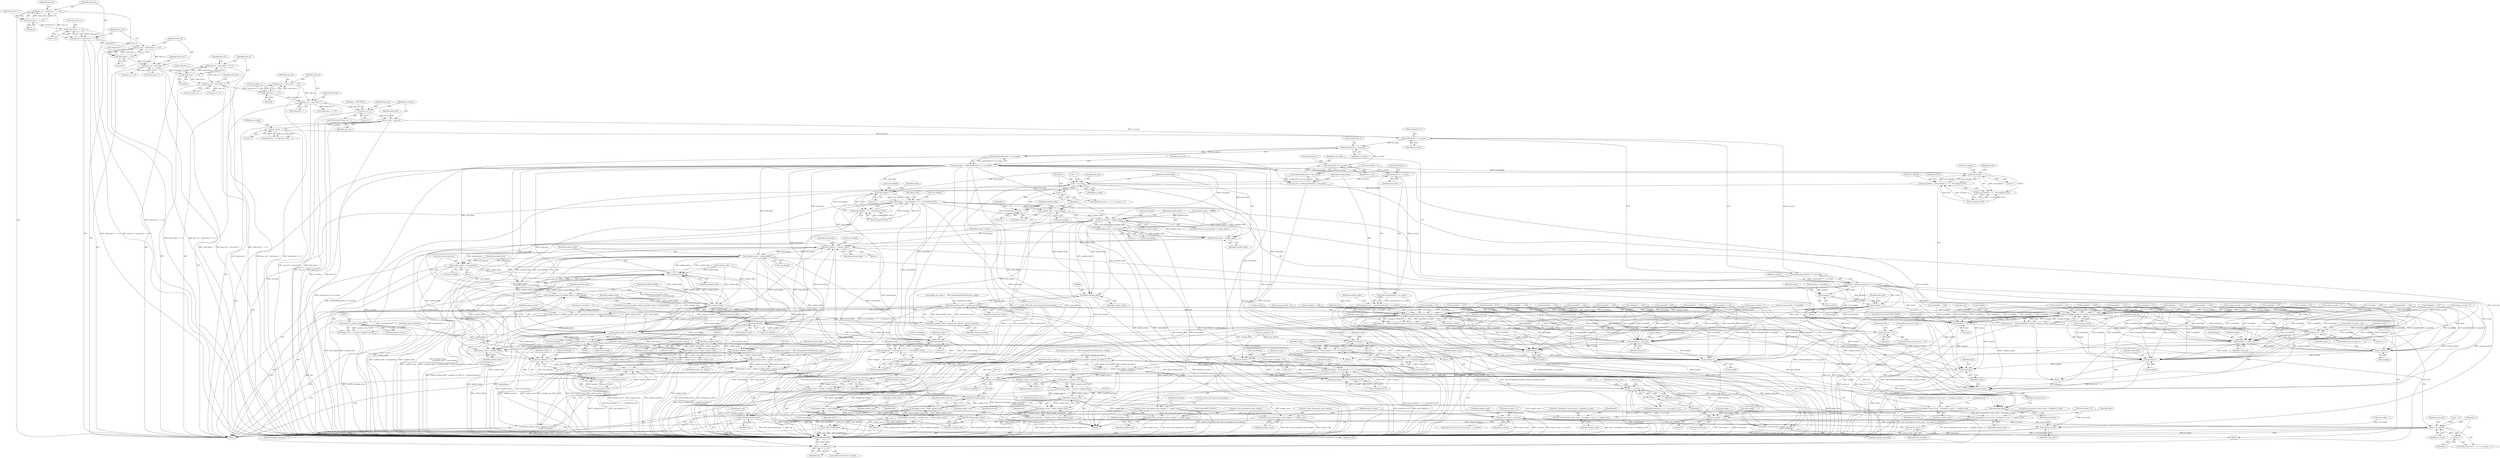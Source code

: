 digraph "0_wildmidi_660b513d99bced8783a4a5984ac2f742c74ebbdd_1@API" {
"1000398" [label="(Call,sizeof(uint8_t *) * no_tracks)"];
"1000344" [label="(Call,no_tracks > 1)"];
"1000336" [label="(Call,no_tracks = tmp_val)"];
"1000324" [label="(Call,tmp_val < 1)"];
"1000315" [label="(Call,tmp_val |= *midi_data++)"];
"1000308" [label="(Call,tmp_val = *midi_data++ << 8)"];
"1000310" [label="(Call,*midi_data++ << 8)"];
"1000284" [label="(Call,tmp_val |= *midi_data++)"];
"1000277" [label="(Call,tmp_val = *midi_data++ << 8)"];
"1000279" [label="(Call,*midi_data++ << 8)"];
"1000256" [label="(Call,tmp_val |= *midi_data++)"];
"1000249" [label="(Call,tmp_val |= *midi_data++ << 8)"];
"1000242" [label="(Call,tmp_val |= *midi_data++ << 16)"];
"1000235" [label="(Call,tmp_val = *midi_data++ << 24)"];
"1000237" [label="(Call,*midi_data++ << 24)"];
"1000244" [label="(Call,*midi_data++ << 16)"];
"1000251" [label="(Call,*midi_data++ << 8)"];
"1000397" [label="(Call,malloc(sizeof(uint8_t *) * no_tracks))"];
"1000395" [label="(Call,tracks = malloc(sizeof(uint8_t *) * no_tracks))"];
"1000604" [label="(Call,tracks[i]++)"];
"1000624" [label="(Call,tracks[i]++)"];
"1000763" [label="(Call,_WM_SetupMidiEvent(mdi, tracks[i], running_event[i]))"];
"1000761" [label="(Call,setup_ret = _WM_SetupMidiEvent(mdi, tracks[i], running_event[i]))"];
"1000772" [label="(Call,setup_ret == 0)"];
"1000926" [label="(Call,tracks[i] += setup_ret)"];
"1000957" [label="(Call,tracks[i]++)"];
"1000983" [label="(Call,tracks[i]++)"];
"1001423" [label="(Call,free(tracks))"];
"1000860" [label="(Call,tracks[i] += 3)"];
"1001412" [label="(Call,_WM_ResetToStart(mdi))"];
"1001429" [label="(Return,return (mdi);)"];
"1001431" [label="(Call,_WM_freeMDI(mdi))"];
"1001421" [label="(Call,free(running_event))"];
"1001086" [label="(Call,_WM_SetupMidiEvent(mdi, tracks[i], running_event[i]))"];
"1001084" [label="(Call,setup_ret = _WM_SetupMidiEvent(mdi, tracks[i], running_event[i]))"];
"1001095" [label="(Call,setup_ret == 0)"];
"1001242" [label="(Call,tracks[i] += setup_ret)"];
"1001278" [label="(Call,tracks[i]++)"];
"1001304" [label="(Call,tracks[i]++)"];
"1000405" [label="(Call,sizeof(uint32_t) * no_tracks)"];
"1000404" [label="(Call,malloc(sizeof(uint32_t) * no_tracks))"];
"1000402" [label="(Call,track_delta = malloc(sizeof(uint32_t) * no_tracks))"];
"1000593" [label="(Call,track_delta[i] << 7)"];
"1000588" [label="(Call,track_delta[i] = (track_delta[i] << 7) + (*tracks[i] & 0x7F))"];
"1000613" [label="(Call,track_delta[i] << 7)"];
"1000608" [label="(Call,track_delta[i] = (track_delta[i] << 7) + (*tracks[i] & 0x7F))"];
"1000634" [label="(Call,track_delta[i] < smallest_delta)"];
"1000640" [label="(Call,smallest_delta = track_delta[i])"];
"1000656" [label="(Call,subtract_delta = smallest_delta)"];
"1000733" [label="(Call,track_delta[i] -= subtract_delta)"];
"1000747" [label="(Call,smallest_delta > track_delta[i])"];
"1000745" [label="(Call,!smallest_delta)"];
"1000744" [label="(Call,(!smallest_delta)\n                             || (smallest_delta > track_delta[i]))"];
"1000992" [label="(Call,(!smallest_delta) || (smallest_delta > track_delta[i]))"];
"1000993" [label="(Call,!smallest_delta)"];
"1000995" [label="(Call,smallest_delta > track_delta[i])"];
"1000946" [label="(Call,track_delta[i] << 7)"];
"1000941" [label="(Call,track_delta[i] = (track_delta[i] << 7) + (*tracks[i] & 0x7F))"];
"1000972" [label="(Call,track_delta[i] << 7)"];
"1000967" [label="(Call,track_delta[i] = (track_delta[i] << 7) + (*tracks[i] & 0x7F))"];
"1000987" [label="(Call,!track_delta[i])"];
"1001001" [label="(Call,smallest_delta = track_delta[i])"];
"1001008" [label="(Call,subtract_delta = smallest_delta)"];
"1001015" [label="(Call,(float) smallest_delta)"];
"1001014" [label="(Call,(float) smallest_delta * samples_per_delta_f)"];
"1001011" [label="(Call,sample_count_f = (((float) smallest_delta * samples_per_delta_f)\n                              + sample_remainder))"];
"1001022" [label="(Call,(uint32_t) sample_count_f)"];
"1001020" [label="(Call,sample_count = (uint32_t) sample_count_f)"];
"1001029" [label="(Call,(float) sample_count)"];
"1001027" [label="(Call,sample_count_f - (float) sample_count)"];
"1001025" [label="(Call,sample_remainder = sample_count_f - (float) sample_count)"];
"1001013" [label="(Call,((float) smallest_delta * samples_per_delta_f)\n                              + sample_remainder)"];
"1001032" [label="(Call,mdi->events[mdi->event_count - 1].samples_to_next += sample_count)"];
"1001045" [label="(Call,mdi->extra_info.approx_total_samples += sample_count)"];
"1001419" [label="(Call,free(track_delta))"];
"1000971" [label="(Call,(track_delta[i] << 7) + (*tracks[i] & 0x7F))"];
"1000945" [label="(Call,(track_delta[i] << 7) + (*tracks[i] & 0x7F))"];
"1000753" [label="(Call,smallest_delta = track_delta[i])"];
"1000663" [label="(Call,(float) smallest_delta)"];
"1000662" [label="(Call,(float) smallest_delta * samples_per_delta_f)"];
"1000659" [label="(Call,sample_count_f = (((float) smallest_delta * samples_per_delta_f) + sample_remainder))"];
"1000670" [label="(Call,(uint32_t) sample_count_f)"];
"1000668" [label="(Call,sample_count = (uint32_t) sample_count_f)"];
"1000677" [label="(Call,(float) sample_count)"];
"1000675" [label="(Call,sample_count_f - (float) sample_count)"];
"1000673" [label="(Call,sample_remainder = sample_count_f - (float) sample_count)"];
"1000680" [label="(Call,mdi->events[mdi->event_count - 1].samples_to_next += sample_count)"];
"1001331" [label="(Call,mdi->events[mdi->event_count - 1].samples_to_next += sample_count)"];
"1000693" [label="(Call,mdi->extra_info.approx_total_samples += sample_count)"];
"1001344" [label="(Call,mdi->extra_info.approx_total_samples += sample_count)"];
"1000661" [label="(Call,((float) smallest_delta * samples_per_delta_f) + sample_remainder)"];
"1001311" [label="(Call,(float) track_delta[i] * samples_per_delta_f)"];
"1001308" [label="(Call,sample_count_f = (((float) track_delta[i] * samples_per_delta_f)\n                                   + sample_remainder))"];
"1001321" [label="(Call,(uint32_t) sample_count_f)"];
"1001319" [label="(Call,sample_count = (uint32_t) sample_count_f)"];
"1001328" [label="(Call,(float) sample_count)"];
"1001326" [label="(Call,sample_count_f - (float) sample_count)"];
"1001324" [label="(Call,sample_remainder = sample_count_f - (float) sample_count)"];
"1001310" [label="(Call,((float) track_delta[i] * samples_per_delta_f)\n                                   + sample_remainder)"];
"1001352" [label="(Call,smallest_delta = track_delta[i])"];
"1001357" [label="(Call,UNUSED(smallest_delta))"];
"1000651" [label="(Call,smallest_delta = track_delta[i])"];
"1000612" [label="(Call,(track_delta[i] << 7) + (*tracks[i] & 0x7F))"];
"1000592" [label="(Call,(track_delta[i] << 7) + (*tracks[i] & 0x7F))"];
"1001267" [label="(Call,track_delta[i] << 7)"];
"1001262" [label="(Call,track_delta[i] = (track_delta[i] << 7) + (*tracks[i] & 0x7F))"];
"1001293" [label="(Call,track_delta[i] << 7)"];
"1001288" [label="(Call,track_delta[i] = (track_delta[i] << 7) + (*tracks[i] & 0x7F))"];
"1001312" [label="(Call,(float) track_delta[i])"];
"1001292" [label="(Call,(track_delta[i] << 7) + (*tracks[i] & 0x7F))"];
"1001266" [label="(Call,(track_delta[i] << 7) + (*tracks[i] & 0x7F))"];
"1000412" [label="(Call,sizeof(uint8_t) * no_tracks)"];
"1000411" [label="(Call,malloc(sizeof(uint8_t) * no_tracks))"];
"1000409" [label="(Call,track_end = malloc(sizeof(uint8_t) * no_tracks))"];
"1001359" [label="(Call,track_end[i] == 0)"];
"1001417" [label="(Call,free(track_end))"];
"1000419" [label="(Call,sizeof(uint8_t) * no_tracks)"];
"1000418" [label="(Call,malloc(sizeof(uint8_t) * no_tracks))"];
"1000416" [label="(Call,running_event = malloc(sizeof(uint8_t) * no_tracks))"];
"1000430" [label="(Call,i < no_tracks)"];
"1000433" [label="(Call,i++)"];
"1000648" [label="(Call,i == 0)"];
"1000706" [label="(Call,end_of_tracks != no_tracks)"];
"1000717" [label="(Call,i < no_tracks)"];
"1000720" [label="(Call,i++)"];
"1000853" [label="(Call,end_of_tracks++)"];
"1001071" [label="(Call,i < no_tracks)"];
"1001074" [label="(Call,i++)"];
"1000612" [label="(Call,(track_delta[i] << 7) + (*tracks[i] & 0x7F))"];
"1000598" [label="(Call,*tracks[i] & 0x7F)"];
"1000245" [label="(Call,*midi_data++)"];
"1000946" [label="(Call,track_delta[i] << 7)"];
"1000639" [label="(Block,)"];
"1000280" [label="(Call,*midi_data++)"];
"1000406" [label="(Call,sizeof(uint32_t))"];
"1001083" [label="(Block,)"];
"1000725" [label="(Identifier,track_end)"];
"1000830" [label="(Call,tracks[i][0] == 0xff)"];
"1001358" [label="(Identifier,smallest_delta)"];
"1001344" [label="(Call,mdi->extra_info.approx_total_samples += sample_count)"];
"1000795" [label="(Call,running_event[i] = tracks[i][0])"];
"1001026" [label="(Identifier,sample_remainder)"];
"1001032" [label="(Call,mdi->events[mdi->event_count - 1].samples_to_next += sample_count)"];
"1000614" [label="(Call,track_delta[i])"];
"1001301" [label="(Identifier,tracks)"];
"1001422" [label="(Identifier,running_event)"];
"1000702" [label="(Identifier,midi_type)"];
"1000734" [label="(Call,track_delta[i])"];
"1000674" [label="(Identifier,sample_remainder)"];
"1001308" [label="(Call,sample_count_f = (((float) track_delta[i] * samples_per_delta_f)\n                                   + sample_remainder))"];
"1001018" [label="(Identifier,samples_per_delta_f)"];
"1000759" [label="(ControlStructure,do)"];
"1000340" [label="(Call,(midi_type == 0) && (no_tracks > 1))"];
"1000991" [label="(ControlStructure,if ((!smallest_delta) || (smallest_delta > track_delta[i])))"];
"1000959" [label="(Identifier,tracks)"];
"1001087" [label="(Identifier,mdi)"];
"1000621" [label="(Identifier,tracks)"];
"1000865" [label="(ControlStructure,goto NEXT_TRACK;)"];
"1000681" [label="(Call,mdi->events[mdi->event_count - 1].samples_to_next)"];
"1000283" [label="(Literal,8)"];
"1000968" [label="(Call,track_delta[i])"];
"1001000" [label="(Block,)"];
"1000329" [label="(Identifier,__FUNCTION__)"];
"1000709" [label="(Block,)"];
"1000988" [label="(Call,track_delta[i])"];
"1000971" [label="(Call,(track_delta[i] << 7) + (*tracks[i] & 0x7F))"];
"1001243" [label="(Call,tracks[i])"];
"1000432" [label="(Identifier,no_tracks)"];
"1001077" [label="(Call,running_event[i] = 0)"];
"1000411" [label="(Call,malloc(sizeof(uint8_t) * no_tracks))"];
"1000989" [label="(Identifier,track_delta)"];
"1001319" [label="(Call,sample_count = (uint32_t) sample_count_f)"];
"1000662" [label="(Call,(float) smallest_delta * samples_per_delta_f)"];
"1001328" [label="(Call,(float) sample_count)"];
"1000762" [label="(Identifier,setup_ret)"];
"1000651" [label="(Call,smallest_delta = track_delta[i])"];
"1000773" [label="(Identifier,setup_ret)"];
"1000947" [label="(Call,track_delta[i])"];
"1001331" [label="(Call,mdi->events[mdi->event_count - 1].samples_to_next += sample_count)"];
"1000753" [label="(Call,smallest_delta = track_delta[i])"];
"1001001" [label="(Call,smallest_delta = track_delta[i])"];
"1000424" [label="(Identifier,smallest_delta)"];
"1000957" [label="(Call,tracks[i]++)"];
"1001266" [label="(Call,(track_delta[i] << 7) + (*tracks[i] & 0x7F))"];
"1001021" [label="(Identifier,sample_count)"];
"1001046" [label="(Call,mdi->extra_info.approx_total_samples)"];
"1001275" [label="(Identifier,tracks)"];
"1000668" [label="(Call,sample_count = (uint32_t) sample_count_f)"];
"1000692" [label="(Identifier,sample_count)"];
"1000942" [label="(Call,track_delta[i])"];
"1000861" [label="(Call,tracks[i])"];
"1000926" [label="(Call,tracks[i] += setup_ret)"];
"1001424" [label="(Identifier,tracks)"];
"1000945" [label="(Call,(track_delta[i] << 7) + (*tracks[i] & 0x7F))"];
"1000822" [label="(Call,running_event[i] = 0)"];
"1000650" [label="(Literal,0)"];
"1000927" [label="(Call,tracks[i])"];
"1001324" [label="(Call,sample_remainder = sample_count_f - (float) sample_count)"];
"1001326" [label="(Call,sample_count_f - (float) sample_count)"];
"1001002" [label="(Identifier,smallest_delta)"];
"1000758" [label="(ControlStructure,continue;)"];
"1000325" [label="(Identifier,tmp_val)"];
"1000431" [label="(Identifier,i)"];
"1000995" [label="(Call,smallest_delta > track_delta[i])"];
"1000665" [label="(Identifier,smallest_delta)"];
"1001262" [label="(Call,track_delta[i] = (track_delta[i] << 7) + (*tracks[i] & 0x7F))"];
"1001015" [label="(Call,(float) smallest_delta)"];
"1000749" [label="(Call,track_delta[i])"];
"1000706" [label="(Call,end_of_tracks != no_tracks)"];
"1000265" [label="(Call,tmp_val != 6)"];
"1000433" [label="(Call,i++)"];
"1000984" [label="(Call,tracks[i])"];
"1000720" [label="(Call,i++)"];
"1001304" [label="(Call,tracks[i]++)"];
"1000760" [label="(Block,)"];
"1000675" [label="(Call,sample_count_f - (float) sample_count)"];
"1000672" [label="(Identifier,sample_count_f)"];
"1001279" [label="(Call,tracks[i])"];
"1001271" [label="(Literal,7)"];
"1000838" [label="(Call,tracks[i][1] == 0x2f)"];
"1001430" [label="(Identifier,mdi)"];
"1000670" [label="(Call,(uint32_t) sample_count_f)"];
"1001073" [label="(Identifier,no_tracks)"];
"1000258" [label="(Call,*midi_data++)"];
"1000593" [label="(Call,track_delta[i] << 7)"];
"1000748" [label="(Identifier,smallest_delta)"];
"1000404" [label="(Call,malloc(sizeof(uint32_t) * no_tracks))"];
"1000658" [label="(Identifier,smallest_delta)"];
"1000694" [label="(Call,mdi->extra_info.approx_total_samples)"];
"1000241" [label="(Literal,24)"];
"1001027" [label="(Call,sample_count_f - (float) sample_count)"];
"1000238" [label="(Call,*midi_data++)"];
"1001288" [label="(Call,track_delta[i] = (track_delta[i] << 7) + (*tracks[i] & 0x7F))"];
"1001285" [label="(Identifier,tracks)"];
"1000321" [label="(Identifier,midi_size)"];
"1000420" [label="(Call,sizeof(uint8_t))"];
"1000764" [label="(Identifier,mdi)"];
"1001003" [label="(Call,track_delta[i])"];
"1000405" [label="(Call,sizeof(uint32_t) * no_tracks)"];
"1001017" [label="(Identifier,smallest_delta)"];
"1000422" [label="(Identifier,no_tracks)"];
"1001292" [label="(Call,(track_delta[i] << 7) + (*tracks[i] & 0x7F))"];
"1000257" [label="(Identifier,tmp_val)"];
"1000250" [label="(Identifier,tmp_val)"];
"1001309" [label="(Identifier,sample_count_f)"];
"1001051" [label="(Identifier,sample_count)"];
"1000605" [label="(Call,tracks[i])"];
"1000625" [label="(Call,tracks[i])"];
"1000717" [label="(Call,i < no_tracks)"];
"1000699" [label="(Identifier,sample_count)"];
"1001320" [label="(Identifier,sample_count)"];
"1000344" [label="(Call,no_tracks > 1)"];
"1000853" [label="(Call,end_of_tracks++)"];
"1000434" [label="(Identifier,i)"];
"1001095" [label="(Call,setup_ret == 0)"];
"1000293" [label="(Call,tmp_val > 2)"];
"1000676" [label="(Identifier,sample_count_f)"];
"1000570" [label="(Call,running_event[i] = 0)"];
"1001110" [label="(Call,tracks[i][0] < 0xf0)"];
"1001425" [label="(ControlStructure,if (mdi->reverb))"];
"1001310" [label="(Call,((float) track_delta[i] * samples_per_delta_f)\n                                   + sample_remainder)"];
"1000430" [label="(Call,i < no_tracks)"];
"1001010" [label="(Identifier,smallest_delta)"];
"1000649" [label="(Identifier,i)"];
"1000679" [label="(Identifier,sample_count)"];
"1000277" [label="(Call,tmp_val = *midi_data++ << 8)"];
"1000286" [label="(Call,*midi_data++)"];
"1000236" [label="(Identifier,tmp_val)"];
"1000309" [label="(Identifier,tmp_val)"];
"1001097" [label="(Literal,0)"];
"1001019" [label="(Identifier,sample_remainder)"];
"1000417" [label="(Identifier,running_event)"];
"1000323" [label="(ControlStructure,if (tmp_val < 1))"];
"1000427" [label="(Call,i = 0)"];
"1001014" [label="(Call,(float) smallest_delta * samples_per_delta_f)"];
"1001064" [label="(Call,sample_remainder = 0.0)"];
"1000752" [label="(Block,)"];
"1001323" [label="(Identifier,sample_count_f)"];
"1000399" [label="(Call,sizeof(uint8_t *))"];
"1000746" [label="(Identifier,smallest_delta)"];
"1000597" [label="(Literal,7)"];
"1001289" [label="(Call,track_delta[i])"];
"1001306" [label="(Identifier,tracks)"];
"1000921" [label="(Call,samples_per_delta_f = _WM_GetSamplesPerTick(divisions, tempo))"];
"1000324" [label="(Call,tmp_val < 1)"];
"1000129" [label="(Call,end_of_tracks = 0)"];
"1001368" [label="(Identifier,mdi)"];
"1000774" [label="(Literal,0)"];
"1000606" [label="(Identifier,tracks)"];
"1000708" [label="(Identifier,no_tracks)"];
"1001044" [label="(Identifier,sample_count)"];
"1001420" [label="(Identifier,track_delta)"];
"1001418" [label="(Identifier,track_end)"];
"1000648" [label="(Call,i == 0)"];
"1000713" [label="(ControlStructure,for (i = 0; i < no_tracks; i++))"];
"1000737" [label="(Identifier,subtract_delta)"];
"1001335" [label="(Identifier,mdi)"];
"1001075" [label="(Identifier,i)"];
"1000310" [label="(Call,*midi_data++ << 8)"];
"1001352" [label="(Call,smallest_delta = track_delta[i])"];
"1001431" [label="(Call,_WM_freeMDI(mdi))"];
"1000778" [label="(Call,tracks[i][0] > 0x7f)"];
"1001413" [label="(Identifier,mdi)"];
"1001247" [label="(Call,track_delta[i] = 0)"];
"1000977" [label="(Call,*tracks[i] & 0x7F)"];
"1000638" [label="(Identifier,smallest_delta)"];
"1001009" [label="(Identifier,subtract_delta)"];
"1000653" [label="(Call,track_delta[i])"];
"1000601" [label="(Identifier,tracks)"];
"1000326" [label="(Literal,1)"];
"1000745" [label="(Call,!smallest_delta)"];
"1000980" [label="(Identifier,tracks)"];
"1000554" [label="(Call,tracks[i] = midi_data)"];
"1001130" [label="(Call,tracks[i][0] == 0xf0)"];
"1000415" [label="(Identifier,no_tracks)"];
"1000884" [label="(Call,tracks[i][2] == 0x03)"];
"1000776" [label="(ControlStructure,goto _end;)"];
"1000857" [label="(Identifier,track_end)"];
"1000262" [label="(Identifier,midi_size)"];
"1001419" [label="(Call,free(track_delta))"];
"1000787" [label="(Call,tracks[i][0] < 0xf0)"];
"1000951" [label="(Call,*tracks[i] & 0x7F)"];
"1001028" [label="(Identifier,sample_count_f)"];
"1001011" [label="(Call,sample_count_f = (((float) smallest_delta * samples_per_delta_f)\n                              + sample_remainder))"];
"1001020" [label="(Call,sample_count = (uint32_t) sample_count_f)"];
"1000721" [label="(Identifier,i)"];
"1000408" [label="(Identifier,no_tracks)"];
"1001305" [label="(Call,tracks[i])"];
"1000985" [label="(Identifier,tracks)"];
"1000252" [label="(Call,*midi_data++)"];
"1001048" [label="(Identifier,mdi)"];
"1000718" [label="(Identifier,i)"];
"1000336" [label="(Call,no_tracks = tmp_val)"];
"1000993" [label="(Call,!smallest_delta)"];
"1000972" [label="(Call,track_delta[i] << 7)"];
"1000684" [label="(Identifier,mdi)"];
"1000744" [label="(Call,(!smallest_delta)\n                             || (smallest_delta > track_delta[i]))"];
"1001074" [label="(Call,i++)"];
"1001022" [label="(Call,(uint32_t) sample_count_f)"];
"1000659" [label="(Call,sample_count_f = (((float) smallest_delta * samples_per_delta_f) + sample_remainder))"];
"1000740" [label="(Identifier,track_delta)"];
"1000255" [label="(Literal,8)"];
"1001427" [label="(Identifier,mdi)"];
"1001091" [label="(Call,running_event[i])"];
"1000624" [label="(Call,tracks[i]++)"];
"1001237" [label="(Call,samples_per_delta_f = _WM_GetSamplesPerTick(divisions, tempo))"];
"1001312" [label="(Call,(float) track_delta[i])"];
"1000249" [label="(Call,tmp_val |= *midi_data++ << 8)"];
"1001263" [label="(Call,track_delta[i])"];
"1000673" [label="(Call,sample_remainder = sample_count_f - (float) sample_count)"];
"1000392" [label="(Call,_WM_midi_setup_divisions(mdi,divisions))"];
"1000954" [label="(Identifier,tracks)"];
"1000772" [label="(Call,setup_ret == 0)"];
"1001298" [label="(Call,*tracks[i] & 0x7F)"];
"1001185" [label="(Call,tracks[i][0] == 0xff)"];
"1000941" [label="(Call,track_delta[i] = (track_delta[i] << 7) + (*tracks[i] & 0x7F))"];
"1000992" [label="(Call,(!smallest_delta) || (smallest_delta > track_delta[i]))"];
"1001412" [label="(Call,_WM_ResetToStart(mdi))"];
"1000854" [label="(Identifier,end_of_tracks)"];
"1000398" [label="(Call,sizeof(uint8_t *) * no_tracks)"];
"1000419" [label="(Call,sizeof(uint8_t) * no_tracks)"];
"1000426" [label="(ControlStructure,for (i = 0; i < no_tracks; i++))"];
"1001429" [label="(Return,return (mdi);)"];
"1001350" [label="(Identifier,sample_count)"];
"1000666" [label="(Identifier,samples_per_delta_f)"];
"1000903" [label="(Call,tracks[i][4] << 8)"];
"1000964" [label="(Identifier,tracks)"];
"1000652" [label="(Identifier,smallest_delta)"];
"1000663" [label="(Call,(float) smallest_delta)"];
"1000438" [label="(Identifier,midi_size)"];
"1000594" [label="(Call,track_delta[i])"];
"1001104" [label="(Identifier,tracks)"];
"1000613" [label="(Call,track_delta[i] << 7)"];
"1000755" [label="(Call,track_delta[i])"];
"1000732" [label="(Block,)"];
"1000243" [label="(Identifier,tmp_val)"];
"1001219" [label="(Call,tracks[i][4] << 8)"];
"1001082" [label="(ControlStructure,do)"];
"1000895" [label="(Call,tracks[i][3] << 16)"];
"1000973" [label="(Call,track_delta[i])"];
"1000418" [label="(Call,malloc(sizeof(uint8_t) * no_tracks))"];
"1001423" [label="(Call,free(tracks))"];
"1001327" [label="(Identifier,sample_count_f)"];
"1000761" [label="(Call,setup_ret = _WM_SetupMidiEvent(mdi, tracks[i], running_event[i]))"];
"1000669" [label="(Identifier,sample_count)"];
"1000412" [label="(Call,sizeof(uint8_t) * no_tracks)"];
"1000617" [label="(Literal,7)"];
"1001161" [label="(Call,tracks[i][1] == 0x2f)"];
"1001084" [label="(Call,setup_ret = _WM_SetupMidiEvent(mdi, tracks[i], running_event[i]))"];
"1001435" [label="(MethodReturn,RET)"];
"1000346" [label="(Literal,1)"];
"1001242" [label="(Call,tracks[i] += setup_ret)"];
"1000588" [label="(Call,track_delta[i] = (track_delta[i] << 7) + (*tracks[i] & 0x7F))"];
"1000284" [label="(Call,tmp_val |= *midi_data++)"];
"1001193" [label="(Call,tracks[i][1] == 0x51)"];
"1001024" [label="(Identifier,sample_count_f)"];
"1000235" [label="(Call,tmp_val = *midi_data++ << 24)"];
"1000743" [label="(ControlStructure,if ((!smallest_delta)\n                             || (smallest_delta > track_delta[i])))"];
"1001153" [label="(Call,tracks[i][0] == 0xff)"];
"1000342" [label="(Identifier,midi_type)"];
"1000634" [label="(Call,track_delta[i] < smallest_delta)"];
"1000630" [label="(Identifier,midi_type)"];
"1001025" [label="(Call,sample_remainder = sample_count_f - (float) sample_count)"];
"1000667" [label="(Identifier,sample_remainder)"];
"1000311" [label="(Call,*midi_data++)"];
"1000845" [label="(Call,tracks[i][2] == 0x00)"];
"1000852" [label="(Block,)"];
"1000609" [label="(Call,track_delta[i])"];
"1000279" [label="(Call,*midi_data++ << 8)"];
"1001351" [label="(JumpTarget,NEXT_TRACK2:)"];
"1000711" [label="(Identifier,smallest_delta)"];
"1000395" [label="(Call,tracks = malloc(sizeof(uint8_t *) * no_tracks))"];
"1000565" [label="(Call,track_end[i] = 0)"];
"1000642" [label="(Call,track_delta[i])"];
"1000256" [label="(Call,tmp_val |= *midi_data++)"];
"1001345" [label="(Call,mdi->extra_info.approx_total_samples)"];
"1001200" [label="(Call,tracks[i][2] == 0x03)"];
"1000314" [label="(Literal,8)"];
"1001099" [label="(ControlStructure,goto _end;)"];
"1000661" [label="(Call,((float) smallest_delta * samples_per_delta_f) + sample_remainder)"];
"1001261" [label="(Block,)"];
"1000807" [label="(Call,tracks[i][0] == 0xf0)"];
"1000855" [label="(Call,track_end[i] = 1)"];
"1000983" [label="(Call,tracks[i]++)"];
"1000987" [label="(Call,!track_delta[i])"];
"1001293" [label="(Call,track_delta[i] << 7)"];
"1001294" [label="(Call,track_delta[i])"];
"1000409" [label="(Call,track_end = malloc(sizeof(uint8_t) * no_tracks))"];
"1001031" [label="(Identifier,sample_count)"];
"1001347" [label="(Identifier,mdi)"];
"1000592" [label="(Call,(track_delta[i] << 7) + (*tracks[i] & 0x7F))"];
"1000248" [label="(Literal,16)"];
"1000877" [label="(Call,tracks[i][1] == 0x51)"];
"1000864" [label="(Literal,3)"];
"1001096" [label="(Identifier,setup_ret)"];
"1000397" [label="(Call,malloc(sizeof(uint8_t *) * no_tracks))"];
"1001321" [label="(Call,(uint32_t) sample_count_f)"];
"1000765" [label="(Call,tracks[i])"];
"1000976" [label="(Literal,7)"];
"1001033" [label="(Call,mdi->events[mdi->event_count - 1].samples_to_next)"];
"1001280" [label="(Identifier,tracks)"];
"1001417" [label="(Call,free(track_end))"];
"1001272" [label="(Call,*tracks[i] & 0x7F)"];
"1000155" [label="(Call,sample_remainder = 0.0)"];
"1000754" [label="(Identifier,smallest_delta)"];
"1000967" [label="(Call,track_delta[i] = (track_delta[i] << 7) + (*tracks[i] & 0x7F))"];
"1001432" [label="(Identifier,mdi)"];
"1000747" [label="(Call,smallest_delta > track_delta[i])"];
"1000935" [label="(Identifier,tracks)"];
"1001036" [label="(Identifier,mdi)"];
"1001067" [label="(ControlStructure,for (i = 0; i < no_tracks; i++))"];
"1001414" [label="(JumpTarget,_end:)"];
"1000763" [label="(Call,_WM_SetupMidiEvent(mdi, tracks[i], running_event[i]))"];
"1000733" [label="(Call,track_delta[i] -= subtract_delta)"];
"1001353" [label="(Identifier,smallest_delta)"];
"1000308" [label="(Call,tmp_val = *midi_data++ << 8)"];
"1000316" [label="(Identifier,tmp_val)"];
"1000285" [label="(Identifier,tmp_val)"];
"1000710" [label="(Call,smallest_delta = 0)"];
"1000423" [label="(Call,smallest_delta = 0xffffffff)"];
"1000869" [label="(Call,tracks[i][0] == 0xff)"];
"1001278" [label="(Call,tracks[i]++)"];
"1001363" [label="(Literal,0)"];
"1000707" [label="(Identifier,end_of_tracks)"];
"1000604" [label="(Call,tracks[i]++)"];
"1000384" [label="(Call,samples_per_delta_f = _WM_GetSamplesPerTick(divisions, tempo))"];
"1000618" [label="(Call,*tracks[i] & 0x7F)"];
"1000950" [label="(Literal,7)"];
"1000435" [label="(Block,)"];
"1000584" [label="(Identifier,tracks)"];
"1000656" [label="(Call,subtract_delta = smallest_delta)"];
"1001085" [label="(Identifier,setup_ret)"];
"1000345" [label="(Identifier,no_tracks)"];
"1000396" [label="(Identifier,tracks)"];
"1000994" [label="(Identifier,smallest_delta)"];
"1000410" [label="(Identifier,track_end)"];
"1000930" [label="(Identifier,setup_ret)"];
"1000940" [label="(Block,)"];
"1000278" [label="(Identifier,tmp_val)"];
"1000677" [label="(Call,(float) sample_count)"];
"1000587" [label="(Block,)"];
"1000860" [label="(Call,tracks[i] += 3)"];
"1000771" [label="(ControlStructure,if (setup_ret == 0))"];
"1001211" [label="(Call,tracks[i][3] << 16)"];
"1001029" [label="(Call,(float) sample_count)"];
"1001012" [label="(Identifier,sample_count_f)"];
"1000657" [label="(Identifier,subtract_delta)"];
"1000693" [label="(Call,mdi->extra_info.approx_total_samples += sample_count)"];
"1000814" [label="(Call,tracks[i][0] == 0xf7)"];
"1000635" [label="(Call,track_delta[i])"];
"1001354" [label="(Call,track_delta[i])"];
"1000719" [label="(Identifier,no_tracks)"];
"1001137" [label="(Call,tracks[i][0] == 0xf7)"];
"1001311" [label="(Call,(float) track_delta[i] * samples_per_delta_f)"];
"1000647" [label="(ControlStructure,if (i == 0))"];
"1000660" [label="(Identifier,sample_count_f)"];
"1001086" [label="(Call,_WM_SetupMidiEvent(mdi, tracks[i], running_event[i]))"];
"1000290" [label="(Identifier,midi_size)"];
"1000958" [label="(Call,tracks[i])"];
"1000714" [label="(Call,i = 0)"];
"1001006" [label="(JumpTarget,NEXT_TRACK:)"];
"1001434" [label="(Identifier,NULL)"];
"1000575" [label="(Call,track_delta[i] = 0)"];
"1001068" [label="(Call,i = 0)"];
"1001325" [label="(Identifier,sample_remainder)"];
"1000244" [label="(Call,*midi_data++ << 16)"];
"1000237" [label="(Call,*midi_data++ << 24)"];
"1001246" [label="(Identifier,setup_ret)"];
"1001343" [label="(Identifier,sample_count)"];
"1001045" [label="(Call,mdi->extra_info.approx_total_samples += sample_count)"];
"1000251" [label="(Call,*midi_data++ << 8)"];
"1001249" [label="(Identifier,track_delta)"];
"1001317" [label="(Identifier,samples_per_delta_f)"];
"1000403" [label="(Identifier,track_delta)"];
"1000401" [label="(Identifier,no_tracks)"];
"1000589" [label="(Call,track_delta[i])"];
"1001359" [label="(Call,track_end[i] == 0)"];
"1000608" [label="(Call,track_delta[i] = (track_delta[i] << 7) + (*tracks[i] & 0x7F))"];
"1001297" [label="(Literal,7)"];
"1000413" [label="(Call,sizeof(uint8_t))"];
"1000315" [label="(Call,tmp_val |= *midi_data++)"];
"1000317" [label="(Call,*midi_data++)"];
"1000122" [label="(Block,)"];
"1000641" [label="(Identifier,smallest_delta)"];
"1000358" [label="(Call,*midi_data++ << 8)"];
"1000338" [label="(Identifier,tmp_val)"];
"1001101" [label="(Call,tracks[i][0] > 0x7f)"];
"1001118" [label="(Call,running_event[i] = tracks[i][0])"];
"1001318" [label="(Identifier,sample_remainder)"];
"1001332" [label="(Call,mdi->events[mdi->event_count - 1].samples_to_next)"];
"1000633" [label="(ControlStructure,if (track_delta[i] < smallest_delta))"];
"1001314" [label="(Call,track_delta[i])"];
"1000626" [label="(Identifier,tracks)"];
"1001361" [label="(Identifier,track_end)"];
"1001357" [label="(Call,UNUSED(smallest_delta))"];
"1001330" [label="(Identifier,sample_count)"];
"1000680" [label="(Call,mdi->events[mdi->event_count - 1].samples_to_next += sample_count)"];
"1001168" [label="(Call,tracks[i][2] == 0x00)"];
"1000705" [label="(ControlStructure,while (end_of_tracks != no_tracks))"];
"1001072" [label="(Identifier,i)"];
"1000768" [label="(Call,running_event[i])"];
"1000781" [label="(Identifier,tracks)"];
"1001071" [label="(Call,i < no_tracks)"];
"1000696" [label="(Identifier,mdi)"];
"1000416" [label="(Call,running_event = malloc(sizeof(uint8_t) * no_tracks))"];
"1000402" [label="(Call,track_delta = malloc(sizeof(uint32_t) * no_tracks))"];
"1001079" [label="(Identifier,running_event)"];
"1001013" [label="(Call,((float) smallest_delta * samples_per_delta_f)\n                              + sample_remainder)"];
"1001008" [label="(Call,subtract_delta = smallest_delta)"];
"1000242" [label="(Call,tmp_val |= *midi_data++ << 16)"];
"1001088" [label="(Call,tracks[i])"];
"1001094" [label="(ControlStructure,if (setup_ret == 0))"];
"1001176" [label="(Call,track_end[i] = 1)"];
"1001268" [label="(Call,track_delta[i])"];
"1001421" [label="(Call,free(running_event))"];
"1001267" [label="(Call,track_delta[i] << 7)"];
"1000337" [label="(Identifier,no_tracks)"];
"1000997" [label="(Call,track_delta[i])"];
"1001145" [label="(Call,running_event[i] = 0)"];
"1000996" [label="(Identifier,smallest_delta)"];
"1000640" [label="(Call,smallest_delta = track_delta[i])"];
"1001360" [label="(Call,track_end[i])"];
"1000398" -> "1000397"  [label="AST: "];
"1000398" -> "1000401"  [label="CFG: "];
"1000399" -> "1000398"  [label="AST: "];
"1000401" -> "1000398"  [label="AST: "];
"1000397" -> "1000398"  [label="CFG: "];
"1000398" -> "1000397"  [label="DDG: no_tracks"];
"1000344" -> "1000398"  [label="DDG: no_tracks"];
"1000336" -> "1000398"  [label="DDG: no_tracks"];
"1000398" -> "1000405"  [label="DDG: no_tracks"];
"1000344" -> "1000340"  [label="AST: "];
"1000344" -> "1000346"  [label="CFG: "];
"1000345" -> "1000344"  [label="AST: "];
"1000346" -> "1000344"  [label="AST: "];
"1000340" -> "1000344"  [label="CFG: "];
"1000344" -> "1001435"  [label="DDG: no_tracks"];
"1000344" -> "1000340"  [label="DDG: no_tracks"];
"1000344" -> "1000340"  [label="DDG: 1"];
"1000336" -> "1000344"  [label="DDG: no_tracks"];
"1000336" -> "1000122"  [label="AST: "];
"1000336" -> "1000338"  [label="CFG: "];
"1000337" -> "1000336"  [label="AST: "];
"1000338" -> "1000336"  [label="AST: "];
"1000342" -> "1000336"  [label="CFG: "];
"1000336" -> "1001435"  [label="DDG: tmp_val"];
"1000336" -> "1001435"  [label="DDG: no_tracks"];
"1000324" -> "1000336"  [label="DDG: tmp_val"];
"1000324" -> "1000323"  [label="AST: "];
"1000324" -> "1000326"  [label="CFG: "];
"1000325" -> "1000324"  [label="AST: "];
"1000326" -> "1000324"  [label="AST: "];
"1000329" -> "1000324"  [label="CFG: "];
"1000337" -> "1000324"  [label="CFG: "];
"1000324" -> "1001435"  [label="DDG: tmp_val < 1"];
"1000324" -> "1001435"  [label="DDG: tmp_val"];
"1000315" -> "1000324"  [label="DDG: tmp_val"];
"1000315" -> "1000122"  [label="AST: "];
"1000315" -> "1000317"  [label="CFG: "];
"1000316" -> "1000315"  [label="AST: "];
"1000317" -> "1000315"  [label="AST: "];
"1000321" -> "1000315"  [label="CFG: "];
"1000315" -> "1001435"  [label="DDG: tmp_val |= *midi_data++"];
"1000315" -> "1001435"  [label="DDG: *midi_data++"];
"1000308" -> "1000315"  [label="DDG: tmp_val"];
"1000310" -> "1000315"  [label="DDG: *midi_data++"];
"1000315" -> "1000358"  [label="DDG: *midi_data++"];
"1000308" -> "1000122"  [label="AST: "];
"1000308" -> "1000310"  [label="CFG: "];
"1000309" -> "1000308"  [label="AST: "];
"1000310" -> "1000308"  [label="AST: "];
"1000316" -> "1000308"  [label="CFG: "];
"1000308" -> "1001435"  [label="DDG: *midi_data++ << 8"];
"1000310" -> "1000308"  [label="DDG: *midi_data++"];
"1000310" -> "1000308"  [label="DDG: 8"];
"1000310" -> "1000314"  [label="CFG: "];
"1000311" -> "1000310"  [label="AST: "];
"1000314" -> "1000310"  [label="AST: "];
"1000284" -> "1000310"  [label="DDG: *midi_data++"];
"1000284" -> "1000122"  [label="AST: "];
"1000284" -> "1000286"  [label="CFG: "];
"1000285" -> "1000284"  [label="AST: "];
"1000286" -> "1000284"  [label="AST: "];
"1000290" -> "1000284"  [label="CFG: "];
"1000284" -> "1001435"  [label="DDG: *midi_data++"];
"1000284" -> "1001435"  [label="DDG: tmp_val |= *midi_data++"];
"1000277" -> "1000284"  [label="DDG: tmp_val"];
"1000279" -> "1000284"  [label="DDG: *midi_data++"];
"1000284" -> "1000293"  [label="DDG: tmp_val"];
"1000277" -> "1000122"  [label="AST: "];
"1000277" -> "1000279"  [label="CFG: "];
"1000278" -> "1000277"  [label="AST: "];
"1000279" -> "1000277"  [label="AST: "];
"1000285" -> "1000277"  [label="CFG: "];
"1000277" -> "1001435"  [label="DDG: *midi_data++ << 8"];
"1000279" -> "1000277"  [label="DDG: *midi_data++"];
"1000279" -> "1000277"  [label="DDG: 8"];
"1000279" -> "1000283"  [label="CFG: "];
"1000280" -> "1000279"  [label="AST: "];
"1000283" -> "1000279"  [label="AST: "];
"1000256" -> "1000279"  [label="DDG: *midi_data++"];
"1000256" -> "1000122"  [label="AST: "];
"1000256" -> "1000258"  [label="CFG: "];
"1000257" -> "1000256"  [label="AST: "];
"1000258" -> "1000256"  [label="AST: "];
"1000262" -> "1000256"  [label="CFG: "];
"1000256" -> "1001435"  [label="DDG: *midi_data++"];
"1000256" -> "1001435"  [label="DDG: tmp_val |= *midi_data++"];
"1000249" -> "1000256"  [label="DDG: tmp_val"];
"1000251" -> "1000256"  [label="DDG: *midi_data++"];
"1000256" -> "1000265"  [label="DDG: tmp_val"];
"1000249" -> "1000122"  [label="AST: "];
"1000249" -> "1000251"  [label="CFG: "];
"1000250" -> "1000249"  [label="AST: "];
"1000251" -> "1000249"  [label="AST: "];
"1000257" -> "1000249"  [label="CFG: "];
"1000249" -> "1001435"  [label="DDG: *midi_data++ << 8"];
"1000249" -> "1001435"  [label="DDG: tmp_val |= *midi_data++ << 8"];
"1000242" -> "1000249"  [label="DDG: tmp_val"];
"1000251" -> "1000249"  [label="DDG: *midi_data++"];
"1000251" -> "1000249"  [label="DDG: 8"];
"1000242" -> "1000122"  [label="AST: "];
"1000242" -> "1000244"  [label="CFG: "];
"1000243" -> "1000242"  [label="AST: "];
"1000244" -> "1000242"  [label="AST: "];
"1000250" -> "1000242"  [label="CFG: "];
"1000242" -> "1001435"  [label="DDG: tmp_val |= *midi_data++ << 16"];
"1000242" -> "1001435"  [label="DDG: *midi_data++ << 16"];
"1000235" -> "1000242"  [label="DDG: tmp_val"];
"1000244" -> "1000242"  [label="DDG: *midi_data++"];
"1000244" -> "1000242"  [label="DDG: 16"];
"1000235" -> "1000122"  [label="AST: "];
"1000235" -> "1000237"  [label="CFG: "];
"1000236" -> "1000235"  [label="AST: "];
"1000237" -> "1000235"  [label="AST: "];
"1000243" -> "1000235"  [label="CFG: "];
"1000235" -> "1001435"  [label="DDG: *midi_data++ << 24"];
"1000237" -> "1000235"  [label="DDG: *midi_data++"];
"1000237" -> "1000235"  [label="DDG: 24"];
"1000237" -> "1000241"  [label="CFG: "];
"1000238" -> "1000237"  [label="AST: "];
"1000241" -> "1000237"  [label="AST: "];
"1000237" -> "1000244"  [label="DDG: *midi_data++"];
"1000244" -> "1000248"  [label="CFG: "];
"1000245" -> "1000244"  [label="AST: "];
"1000248" -> "1000244"  [label="AST: "];
"1000244" -> "1000251"  [label="DDG: *midi_data++"];
"1000251" -> "1000255"  [label="CFG: "];
"1000252" -> "1000251"  [label="AST: "];
"1000255" -> "1000251"  [label="AST: "];
"1000397" -> "1000395"  [label="AST: "];
"1000395" -> "1000397"  [label="CFG: "];
"1000397" -> "1001435"  [label="DDG: sizeof(uint8_t *) * no_tracks"];
"1000397" -> "1000395"  [label="DDG: sizeof(uint8_t *) * no_tracks"];
"1000395" -> "1000122"  [label="AST: "];
"1000396" -> "1000395"  [label="AST: "];
"1000403" -> "1000395"  [label="CFG: "];
"1000395" -> "1001435"  [label="DDG: malloc(sizeof(uint8_t *) * no_tracks)"];
"1000395" -> "1000604"  [label="DDG: tracks"];
"1000395" -> "1000624"  [label="DDG: tracks"];
"1000395" -> "1000763"  [label="DDG: tracks"];
"1000395" -> "1000860"  [label="DDG: tracks"];
"1000395" -> "1000926"  [label="DDG: tracks"];
"1000395" -> "1000957"  [label="DDG: tracks"];
"1000395" -> "1000983"  [label="DDG: tracks"];
"1000395" -> "1001086"  [label="DDG: tracks"];
"1000395" -> "1001242"  [label="DDG: tracks"];
"1000395" -> "1001278"  [label="DDG: tracks"];
"1000395" -> "1001304"  [label="DDG: tracks"];
"1000395" -> "1001423"  [label="DDG: tracks"];
"1000604" -> "1000587"  [label="AST: "];
"1000604" -> "1000605"  [label="CFG: "];
"1000605" -> "1000604"  [label="AST: "];
"1000584" -> "1000604"  [label="CFG: "];
"1000554" -> "1000604"  [label="DDG: tracks[i]"];
"1000604" -> "1000624"  [label="DDG: tracks[i]"];
"1000624" -> "1000435"  [label="AST: "];
"1000624" -> "1000625"  [label="CFG: "];
"1000625" -> "1000624"  [label="AST: "];
"1000630" -> "1000624"  [label="CFG: "];
"1000624" -> "1001435"  [label="DDG: tracks[i]"];
"1000554" -> "1000624"  [label="DDG: tracks[i]"];
"1000624" -> "1000763"  [label="DDG: tracks[i]"];
"1000624" -> "1001086"  [label="DDG: tracks[i]"];
"1000624" -> "1001423"  [label="DDG: tracks[i]"];
"1000763" -> "1000761"  [label="AST: "];
"1000763" -> "1000768"  [label="CFG: "];
"1000764" -> "1000763"  [label="AST: "];
"1000765" -> "1000763"  [label="AST: "];
"1000768" -> "1000763"  [label="AST: "];
"1000761" -> "1000763"  [label="CFG: "];
"1000763" -> "1001435"  [label="DDG: mdi"];
"1000763" -> "1001435"  [label="DDG: tracks[i]"];
"1000763" -> "1001435"  [label="DDG: running_event[i]"];
"1000763" -> "1000761"  [label="DDG: mdi"];
"1000763" -> "1000761"  [label="DDG: tracks[i]"];
"1000763" -> "1000761"  [label="DDG: running_event[i]"];
"1000392" -> "1000763"  [label="DDG: mdi"];
"1000983" -> "1000763"  [label="DDG: tracks[i]"];
"1000807" -> "1000763"  [label="DDG: tracks[i][0]"];
"1000869" -> "1000763"  [label="DDG: tracks[i][0]"];
"1000884" -> "1000763"  [label="DDG: tracks[i][2]"];
"1000845" -> "1000763"  [label="DDG: tracks[i][2]"];
"1000814" -> "1000763"  [label="DDG: tracks[i][0]"];
"1000838" -> "1000763"  [label="DDG: tracks[i][1]"];
"1000895" -> "1000763"  [label="DDG: tracks[i][3]"];
"1000778" -> "1000763"  [label="DDG: tracks[i][0]"];
"1000860" -> "1000763"  [label="DDG: tracks[i]"];
"1000830" -> "1000763"  [label="DDG: tracks[i][0]"];
"1000877" -> "1000763"  [label="DDG: tracks[i][1]"];
"1000903" -> "1000763"  [label="DDG: tracks[i][4]"];
"1000787" -> "1000763"  [label="DDG: tracks[i][0]"];
"1000570" -> "1000763"  [label="DDG: running_event[i]"];
"1000795" -> "1000763"  [label="DDG: running_event[i]"];
"1000822" -> "1000763"  [label="DDG: running_event[i]"];
"1000416" -> "1000763"  [label="DDG: running_event"];
"1000763" -> "1000860"  [label="DDG: tracks[i]"];
"1000763" -> "1000926"  [label="DDG: tracks[i]"];
"1000763" -> "1001412"  [label="DDG: mdi"];
"1000763" -> "1001421"  [label="DDG: running_event[i]"];
"1000763" -> "1001423"  [label="DDG: tracks[i]"];
"1000763" -> "1001429"  [label="DDG: mdi"];
"1000763" -> "1001431"  [label="DDG: mdi"];
"1000761" -> "1000760"  [label="AST: "];
"1000762" -> "1000761"  [label="AST: "];
"1000773" -> "1000761"  [label="CFG: "];
"1000761" -> "1001435"  [label="DDG: _WM_SetupMidiEvent(mdi, tracks[i], running_event[i])"];
"1000761" -> "1000772"  [label="DDG: setup_ret"];
"1000772" -> "1000771"  [label="AST: "];
"1000772" -> "1000774"  [label="CFG: "];
"1000773" -> "1000772"  [label="AST: "];
"1000774" -> "1000772"  [label="AST: "];
"1000776" -> "1000772"  [label="CFG: "];
"1000781" -> "1000772"  [label="CFG: "];
"1000772" -> "1001435"  [label="DDG: setup_ret"];
"1000772" -> "1001435"  [label="DDG: setup_ret == 0"];
"1000772" -> "1000926"  [label="DDG: setup_ret"];
"1000926" -> "1000760"  [label="AST: "];
"1000926" -> "1000930"  [label="CFG: "];
"1000927" -> "1000926"  [label="AST: "];
"1000930" -> "1000926"  [label="AST: "];
"1000935" -> "1000926"  [label="CFG: "];
"1000926" -> "1001435"  [label="DDG: setup_ret"];
"1000807" -> "1000926"  [label="DDG: tracks[i][0]"];
"1000869" -> "1000926"  [label="DDG: tracks[i][0]"];
"1000884" -> "1000926"  [label="DDG: tracks[i][2]"];
"1000845" -> "1000926"  [label="DDG: tracks[i][2]"];
"1000814" -> "1000926"  [label="DDG: tracks[i][0]"];
"1000838" -> "1000926"  [label="DDG: tracks[i][1]"];
"1000895" -> "1000926"  [label="DDG: tracks[i][3]"];
"1000778" -> "1000926"  [label="DDG: tracks[i][0]"];
"1000877" -> "1000926"  [label="DDG: tracks[i][1]"];
"1000903" -> "1000926"  [label="DDG: tracks[i][4]"];
"1000787" -> "1000926"  [label="DDG: tracks[i][0]"];
"1000926" -> "1000957"  [label="DDG: tracks[i]"];
"1000926" -> "1000983"  [label="DDG: tracks[i]"];
"1000957" -> "1000940"  [label="AST: "];
"1000957" -> "1000958"  [label="CFG: "];
"1000958" -> "1000957"  [label="AST: "];
"1000964" -> "1000957"  [label="CFG: "];
"1000807" -> "1000957"  [label="DDG: tracks[i][0]"];
"1000869" -> "1000957"  [label="DDG: tracks[i][0]"];
"1000884" -> "1000957"  [label="DDG: tracks[i][2]"];
"1000845" -> "1000957"  [label="DDG: tracks[i][2]"];
"1000814" -> "1000957"  [label="DDG: tracks[i][0]"];
"1000838" -> "1000957"  [label="DDG: tracks[i][1]"];
"1000895" -> "1000957"  [label="DDG: tracks[i][3]"];
"1000778" -> "1000957"  [label="DDG: tracks[i][0]"];
"1000877" -> "1000957"  [label="DDG: tracks[i][1]"];
"1000903" -> "1000957"  [label="DDG: tracks[i][4]"];
"1000787" -> "1000957"  [label="DDG: tracks[i][0]"];
"1000957" -> "1000983"  [label="DDG: tracks[i]"];
"1000983" -> "1000760"  [label="AST: "];
"1000983" -> "1000984"  [label="CFG: "];
"1000984" -> "1000983"  [label="AST: "];
"1000989" -> "1000983"  [label="CFG: "];
"1000983" -> "1001435"  [label="DDG: tracks[i]"];
"1000807" -> "1000983"  [label="DDG: tracks[i][0]"];
"1000869" -> "1000983"  [label="DDG: tracks[i][0]"];
"1000884" -> "1000983"  [label="DDG: tracks[i][2]"];
"1000845" -> "1000983"  [label="DDG: tracks[i][2]"];
"1000814" -> "1000983"  [label="DDG: tracks[i][0]"];
"1000838" -> "1000983"  [label="DDG: tracks[i][1]"];
"1000895" -> "1000983"  [label="DDG: tracks[i][3]"];
"1000778" -> "1000983"  [label="DDG: tracks[i][0]"];
"1000877" -> "1000983"  [label="DDG: tracks[i][1]"];
"1000903" -> "1000983"  [label="DDG: tracks[i][4]"];
"1000787" -> "1000983"  [label="DDG: tracks[i][0]"];
"1000983" -> "1001423"  [label="DDG: tracks[i]"];
"1001423" -> "1000122"  [label="AST: "];
"1001423" -> "1001424"  [label="CFG: "];
"1001424" -> "1001423"  [label="AST: "];
"1001427" -> "1001423"  [label="CFG: "];
"1001423" -> "1001435"  [label="DDG: tracks"];
"1001086" -> "1001423"  [label="DDG: tracks[i]"];
"1001304" -> "1001423"  [label="DDG: tracks[i]"];
"1000860" -> "1001423"  [label="DDG: tracks[i]"];
"1000860" -> "1000852"  [label="AST: "];
"1000860" -> "1000864"  [label="CFG: "];
"1000861" -> "1000860"  [label="AST: "];
"1000864" -> "1000860"  [label="AST: "];
"1000865" -> "1000860"  [label="CFG: "];
"1000860" -> "1001435"  [label="DDG: tracks[i]"];
"1000884" -> "1000860"  [label="DDG: tracks[i][2]"];
"1000845" -> "1000860"  [label="DDG: tracks[i][2]"];
"1000838" -> "1000860"  [label="DDG: tracks[i][1]"];
"1000895" -> "1000860"  [label="DDG: tracks[i][3]"];
"1000830" -> "1000860"  [label="DDG: tracks[i][0]"];
"1000877" -> "1000860"  [label="DDG: tracks[i][1]"];
"1000903" -> "1000860"  [label="DDG: tracks[i][4]"];
"1001412" -> "1000122"  [label="AST: "];
"1001412" -> "1001413"  [label="CFG: "];
"1001413" -> "1001412"  [label="AST: "];
"1001414" -> "1001412"  [label="CFG: "];
"1001412" -> "1001435"  [label="DDG: _WM_ResetToStart(mdi)"];
"1001412" -> "1001435"  [label="DDG: mdi"];
"1001086" -> "1001412"  [label="DDG: mdi"];
"1000392" -> "1001412"  [label="DDG: mdi"];
"1001412" -> "1001429"  [label="DDG: mdi"];
"1001412" -> "1001431"  [label="DDG: mdi"];
"1001429" -> "1001425"  [label="AST: "];
"1001429" -> "1001430"  [label="CFG: "];
"1001430" -> "1001429"  [label="AST: "];
"1001435" -> "1001429"  [label="CFG: "];
"1001429" -> "1001435"  [label="DDG: <RET>"];
"1001430" -> "1001429"  [label="DDG: mdi"];
"1001086" -> "1001429"  [label="DDG: mdi"];
"1000392" -> "1001429"  [label="DDG: mdi"];
"1001431" -> "1000122"  [label="AST: "];
"1001431" -> "1001432"  [label="CFG: "];
"1001432" -> "1001431"  [label="AST: "];
"1001434" -> "1001431"  [label="CFG: "];
"1001431" -> "1001435"  [label="DDG: mdi"];
"1001431" -> "1001435"  [label="DDG: _WM_freeMDI(mdi)"];
"1001086" -> "1001431"  [label="DDG: mdi"];
"1000392" -> "1001431"  [label="DDG: mdi"];
"1001421" -> "1000122"  [label="AST: "];
"1001421" -> "1001422"  [label="CFG: "];
"1001422" -> "1001421"  [label="AST: "];
"1001424" -> "1001421"  [label="CFG: "];
"1001421" -> "1001435"  [label="DDG: running_event"];
"1000570" -> "1001421"  [label="DDG: running_event[i]"];
"1000795" -> "1001421"  [label="DDG: running_event[i]"];
"1001145" -> "1001421"  [label="DDG: running_event[i]"];
"1000822" -> "1001421"  [label="DDG: running_event[i]"];
"1001086" -> "1001421"  [label="DDG: running_event[i]"];
"1000416" -> "1001421"  [label="DDG: running_event"];
"1001118" -> "1001421"  [label="DDG: running_event[i]"];
"1001086" -> "1001084"  [label="AST: "];
"1001086" -> "1001091"  [label="CFG: "];
"1001087" -> "1001086"  [label="AST: "];
"1001088" -> "1001086"  [label="AST: "];
"1001091" -> "1001086"  [label="AST: "];
"1001084" -> "1001086"  [label="CFG: "];
"1001086" -> "1001435"  [label="DDG: mdi"];
"1001086" -> "1001435"  [label="DDG: tracks[i]"];
"1001086" -> "1001435"  [label="DDG: running_event[i]"];
"1001086" -> "1001084"  [label="DDG: mdi"];
"1001086" -> "1001084"  [label="DDG: tracks[i]"];
"1001086" -> "1001084"  [label="DDG: running_event[i]"];
"1000392" -> "1001086"  [label="DDG: mdi"];
"1001185" -> "1001086"  [label="DDG: tracks[i][0]"];
"1001153" -> "1001086"  [label="DDG: tracks[i][0]"];
"1001168" -> "1001086"  [label="DDG: tracks[i][2]"];
"1001219" -> "1001086"  [label="DDG: tracks[i][4]"];
"1001211" -> "1001086"  [label="DDG: tracks[i][3]"];
"1001304" -> "1001086"  [label="DDG: tracks[i]"];
"1001161" -> "1001086"  [label="DDG: tracks[i][1]"];
"1001193" -> "1001086"  [label="DDG: tracks[i][1]"];
"1001200" -> "1001086"  [label="DDG: tracks[i][2]"];
"1001137" -> "1001086"  [label="DDG: tracks[i][0]"];
"1001101" -> "1001086"  [label="DDG: tracks[i][0]"];
"1001130" -> "1001086"  [label="DDG: tracks[i][0]"];
"1001110" -> "1001086"  [label="DDG: tracks[i][0]"];
"1001145" -> "1001086"  [label="DDG: running_event[i]"];
"1001077" -> "1001086"  [label="DDG: running_event[i]"];
"1000416" -> "1001086"  [label="DDG: running_event"];
"1001118" -> "1001086"  [label="DDG: running_event[i]"];
"1001086" -> "1001242"  [label="DDG: tracks[i]"];
"1001084" -> "1001083"  [label="AST: "];
"1001085" -> "1001084"  [label="AST: "];
"1001096" -> "1001084"  [label="CFG: "];
"1001084" -> "1001435"  [label="DDG: _WM_SetupMidiEvent(mdi, tracks[i], running_event[i])"];
"1001084" -> "1001095"  [label="DDG: setup_ret"];
"1001095" -> "1001094"  [label="AST: "];
"1001095" -> "1001097"  [label="CFG: "];
"1001096" -> "1001095"  [label="AST: "];
"1001097" -> "1001095"  [label="AST: "];
"1001099" -> "1001095"  [label="CFG: "];
"1001104" -> "1001095"  [label="CFG: "];
"1001095" -> "1001435"  [label="DDG: setup_ret"];
"1001095" -> "1001435"  [label="DDG: setup_ret == 0"];
"1001095" -> "1001242"  [label="DDG: setup_ret"];
"1001242" -> "1001083"  [label="AST: "];
"1001242" -> "1001246"  [label="CFG: "];
"1001243" -> "1001242"  [label="AST: "];
"1001246" -> "1001242"  [label="AST: "];
"1001249" -> "1001242"  [label="CFG: "];
"1001242" -> "1001435"  [label="DDG: setup_ret"];
"1001185" -> "1001242"  [label="DDG: tracks[i][0]"];
"1001168" -> "1001242"  [label="DDG: tracks[i][2]"];
"1001219" -> "1001242"  [label="DDG: tracks[i][4]"];
"1001211" -> "1001242"  [label="DDG: tracks[i][3]"];
"1001161" -> "1001242"  [label="DDG: tracks[i][1]"];
"1001193" -> "1001242"  [label="DDG: tracks[i][1]"];
"1001200" -> "1001242"  [label="DDG: tracks[i][2]"];
"1001137" -> "1001242"  [label="DDG: tracks[i][0]"];
"1001101" -> "1001242"  [label="DDG: tracks[i][0]"];
"1001130" -> "1001242"  [label="DDG: tracks[i][0]"];
"1001110" -> "1001242"  [label="DDG: tracks[i][0]"];
"1001242" -> "1001278"  [label="DDG: tracks[i]"];
"1001242" -> "1001304"  [label="DDG: tracks[i]"];
"1001278" -> "1001261"  [label="AST: "];
"1001278" -> "1001279"  [label="CFG: "];
"1001279" -> "1001278"  [label="AST: "];
"1001285" -> "1001278"  [label="CFG: "];
"1001185" -> "1001278"  [label="DDG: tracks[i][0]"];
"1001168" -> "1001278"  [label="DDG: tracks[i][2]"];
"1001219" -> "1001278"  [label="DDG: tracks[i][4]"];
"1001211" -> "1001278"  [label="DDG: tracks[i][3]"];
"1001161" -> "1001278"  [label="DDG: tracks[i][1]"];
"1001193" -> "1001278"  [label="DDG: tracks[i][1]"];
"1001200" -> "1001278"  [label="DDG: tracks[i][2]"];
"1001137" -> "1001278"  [label="DDG: tracks[i][0]"];
"1001101" -> "1001278"  [label="DDG: tracks[i][0]"];
"1001130" -> "1001278"  [label="DDG: tracks[i][0]"];
"1001110" -> "1001278"  [label="DDG: tracks[i][0]"];
"1001278" -> "1001304"  [label="DDG: tracks[i]"];
"1001304" -> "1001083"  [label="AST: "];
"1001304" -> "1001305"  [label="CFG: "];
"1001305" -> "1001304"  [label="AST: "];
"1001309" -> "1001304"  [label="CFG: "];
"1001304" -> "1001435"  [label="DDG: tracks[i]"];
"1001185" -> "1001304"  [label="DDG: tracks[i][0]"];
"1001168" -> "1001304"  [label="DDG: tracks[i][2]"];
"1001219" -> "1001304"  [label="DDG: tracks[i][4]"];
"1001211" -> "1001304"  [label="DDG: tracks[i][3]"];
"1001161" -> "1001304"  [label="DDG: tracks[i][1]"];
"1001193" -> "1001304"  [label="DDG: tracks[i][1]"];
"1001200" -> "1001304"  [label="DDG: tracks[i][2]"];
"1001137" -> "1001304"  [label="DDG: tracks[i][0]"];
"1001101" -> "1001304"  [label="DDG: tracks[i][0]"];
"1001130" -> "1001304"  [label="DDG: tracks[i][0]"];
"1001110" -> "1001304"  [label="DDG: tracks[i][0]"];
"1000405" -> "1000404"  [label="AST: "];
"1000405" -> "1000408"  [label="CFG: "];
"1000406" -> "1000405"  [label="AST: "];
"1000408" -> "1000405"  [label="AST: "];
"1000404" -> "1000405"  [label="CFG: "];
"1000405" -> "1000404"  [label="DDG: no_tracks"];
"1000405" -> "1000412"  [label="DDG: no_tracks"];
"1000404" -> "1000402"  [label="AST: "];
"1000402" -> "1000404"  [label="CFG: "];
"1000404" -> "1001435"  [label="DDG: sizeof(uint32_t) * no_tracks"];
"1000404" -> "1000402"  [label="DDG: sizeof(uint32_t) * no_tracks"];
"1000402" -> "1000122"  [label="AST: "];
"1000403" -> "1000402"  [label="AST: "];
"1000410" -> "1000402"  [label="CFG: "];
"1000402" -> "1001435"  [label="DDG: malloc(sizeof(uint32_t) * no_tracks)"];
"1000402" -> "1000593"  [label="DDG: track_delta"];
"1000402" -> "1000613"  [label="DDG: track_delta"];
"1000402" -> "1000634"  [label="DDG: track_delta"];
"1000402" -> "1000640"  [label="DDG: track_delta"];
"1000402" -> "1000651"  [label="DDG: track_delta"];
"1000402" -> "1000733"  [label="DDG: track_delta"];
"1000402" -> "1000747"  [label="DDG: track_delta"];
"1000402" -> "1000753"  [label="DDG: track_delta"];
"1000402" -> "1000946"  [label="DDG: track_delta"];
"1000402" -> "1000972"  [label="DDG: track_delta"];
"1000402" -> "1000987"  [label="DDG: track_delta"];
"1000402" -> "1000995"  [label="DDG: track_delta"];
"1000402" -> "1001001"  [label="DDG: track_delta"];
"1000402" -> "1001267"  [label="DDG: track_delta"];
"1000402" -> "1001293"  [label="DDG: track_delta"];
"1000402" -> "1001312"  [label="DDG: track_delta"];
"1000402" -> "1001352"  [label="DDG: track_delta"];
"1000402" -> "1001419"  [label="DDG: track_delta"];
"1000593" -> "1000592"  [label="AST: "];
"1000593" -> "1000597"  [label="CFG: "];
"1000594" -> "1000593"  [label="AST: "];
"1000597" -> "1000593"  [label="AST: "];
"1000601" -> "1000593"  [label="CFG: "];
"1000593" -> "1000588"  [label="DDG: track_delta[i]"];
"1000593" -> "1000588"  [label="DDG: 7"];
"1000593" -> "1000592"  [label="DDG: track_delta[i]"];
"1000593" -> "1000592"  [label="DDG: 7"];
"1000588" -> "1000593"  [label="DDG: track_delta[i]"];
"1000575" -> "1000593"  [label="DDG: track_delta[i]"];
"1000588" -> "1000587"  [label="AST: "];
"1000588" -> "1000592"  [label="CFG: "];
"1000589" -> "1000588"  [label="AST: "];
"1000592" -> "1000588"  [label="AST: "];
"1000606" -> "1000588"  [label="CFG: "];
"1000598" -> "1000588"  [label="DDG: *tracks[i]"];
"1000598" -> "1000588"  [label="DDG: 0x7F"];
"1000588" -> "1000613"  [label="DDG: track_delta[i]"];
"1000613" -> "1000612"  [label="AST: "];
"1000613" -> "1000617"  [label="CFG: "];
"1000614" -> "1000613"  [label="AST: "];
"1000617" -> "1000613"  [label="AST: "];
"1000621" -> "1000613"  [label="CFG: "];
"1000613" -> "1000608"  [label="DDG: track_delta[i]"];
"1000613" -> "1000608"  [label="DDG: 7"];
"1000613" -> "1000612"  [label="DDG: track_delta[i]"];
"1000613" -> "1000612"  [label="DDG: 7"];
"1000575" -> "1000613"  [label="DDG: track_delta[i]"];
"1000608" -> "1000435"  [label="AST: "];
"1000608" -> "1000612"  [label="CFG: "];
"1000609" -> "1000608"  [label="AST: "];
"1000612" -> "1000608"  [label="AST: "];
"1000626" -> "1000608"  [label="CFG: "];
"1000608" -> "1001435"  [label="DDG: track_delta[i]"];
"1000608" -> "1001435"  [label="DDG: (track_delta[i] << 7) + (*tracks[i] & 0x7F)"];
"1000618" -> "1000608"  [label="DDG: *tracks[i]"];
"1000618" -> "1000608"  [label="DDG: 0x7F"];
"1000608" -> "1000634"  [label="DDG: track_delta[i]"];
"1000608" -> "1000651"  [label="DDG: track_delta[i]"];
"1000608" -> "1000733"  [label="DDG: track_delta[i]"];
"1000608" -> "1000946"  [label="DDG: track_delta[i]"];
"1000608" -> "1000972"  [label="DDG: track_delta[i]"];
"1000608" -> "1001352"  [label="DDG: track_delta[i]"];
"1000608" -> "1001419"  [label="DDG: track_delta[i]"];
"1000634" -> "1000633"  [label="AST: "];
"1000634" -> "1000638"  [label="CFG: "];
"1000635" -> "1000634"  [label="AST: "];
"1000638" -> "1000634"  [label="AST: "];
"1000641" -> "1000634"  [label="CFG: "];
"1000434" -> "1000634"  [label="CFG: "];
"1000634" -> "1001435"  [label="DDG: smallest_delta"];
"1000634" -> "1001435"  [label="DDG: track_delta[i]"];
"1000634" -> "1001435"  [label="DDG: track_delta[i] < smallest_delta"];
"1000640" -> "1000634"  [label="DDG: smallest_delta"];
"1000651" -> "1000634"  [label="DDG: smallest_delta"];
"1000423" -> "1000634"  [label="DDG: smallest_delta"];
"1000634" -> "1000640"  [label="DDG: track_delta[i]"];
"1000634" -> "1000656"  [label="DDG: smallest_delta"];
"1000634" -> "1000663"  [label="DDG: smallest_delta"];
"1000634" -> "1000733"  [label="DDG: track_delta[i]"];
"1000634" -> "1000946"  [label="DDG: track_delta[i]"];
"1000634" -> "1000972"  [label="DDG: track_delta[i]"];
"1000634" -> "1001352"  [label="DDG: track_delta[i]"];
"1000634" -> "1001419"  [label="DDG: track_delta[i]"];
"1000640" -> "1000639"  [label="AST: "];
"1000640" -> "1000642"  [label="CFG: "];
"1000641" -> "1000640"  [label="AST: "];
"1000642" -> "1000640"  [label="AST: "];
"1000434" -> "1000640"  [label="CFG: "];
"1000640" -> "1001435"  [label="DDG: smallest_delta"];
"1000640" -> "1001435"  [label="DDG: track_delta[i]"];
"1000640" -> "1000656"  [label="DDG: smallest_delta"];
"1000640" -> "1000663"  [label="DDG: smallest_delta"];
"1000656" -> "1000122"  [label="AST: "];
"1000656" -> "1000658"  [label="CFG: "];
"1000657" -> "1000656"  [label="AST: "];
"1000658" -> "1000656"  [label="AST: "];
"1000660" -> "1000656"  [label="CFG: "];
"1000656" -> "1001435"  [label="DDG: subtract_delta"];
"1000651" -> "1000656"  [label="DDG: smallest_delta"];
"1000423" -> "1000656"  [label="DDG: smallest_delta"];
"1000656" -> "1000733"  [label="DDG: subtract_delta"];
"1000733" -> "1000732"  [label="AST: "];
"1000733" -> "1000737"  [label="CFG: "];
"1000734" -> "1000733"  [label="AST: "];
"1000737" -> "1000733"  [label="AST: "];
"1000740" -> "1000733"  [label="CFG: "];
"1000733" -> "1001435"  [label="DDG: track_delta[i]"];
"1000733" -> "1001435"  [label="DDG: subtract_delta"];
"1001008" -> "1000733"  [label="DDG: subtract_delta"];
"1000987" -> "1000733"  [label="DDG: track_delta[i]"];
"1000747" -> "1000733"  [label="DDG: track_delta[i]"];
"1000995" -> "1000733"  [label="DDG: track_delta[i]"];
"1000733" -> "1000747"  [label="DDG: track_delta[i]"];
"1000733" -> "1000753"  [label="DDG: track_delta[i]"];
"1000733" -> "1000946"  [label="DDG: track_delta[i]"];
"1000733" -> "1000972"  [label="DDG: track_delta[i]"];
"1000733" -> "1001419"  [label="DDG: track_delta[i]"];
"1000747" -> "1000744"  [label="AST: "];
"1000747" -> "1000749"  [label="CFG: "];
"1000748" -> "1000747"  [label="AST: "];
"1000749" -> "1000747"  [label="AST: "];
"1000744" -> "1000747"  [label="CFG: "];
"1000747" -> "1001435"  [label="DDG: smallest_delta"];
"1000747" -> "1001435"  [label="DDG: track_delta[i]"];
"1000747" -> "1000745"  [label="DDG: smallest_delta"];
"1000747" -> "1000744"  [label="DDG: smallest_delta"];
"1000747" -> "1000744"  [label="DDG: track_delta[i]"];
"1000745" -> "1000747"  [label="DDG: smallest_delta"];
"1000747" -> "1000753"  [label="DDG: track_delta[i]"];
"1000747" -> "1000946"  [label="DDG: track_delta[i]"];
"1000747" -> "1000972"  [label="DDG: track_delta[i]"];
"1000747" -> "1000993"  [label="DDG: smallest_delta"];
"1000747" -> "1001008"  [label="DDG: smallest_delta"];
"1000747" -> "1001015"  [label="DDG: smallest_delta"];
"1000747" -> "1001419"  [label="DDG: track_delta[i]"];
"1000745" -> "1000744"  [label="AST: "];
"1000745" -> "1000746"  [label="CFG: "];
"1000746" -> "1000745"  [label="AST: "];
"1000748" -> "1000745"  [label="CFG: "];
"1000744" -> "1000745"  [label="CFG: "];
"1000745" -> "1001435"  [label="DDG: smallest_delta"];
"1000745" -> "1000744"  [label="DDG: smallest_delta"];
"1000753" -> "1000745"  [label="DDG: smallest_delta"];
"1000995" -> "1000745"  [label="DDG: smallest_delta"];
"1000710" -> "1000745"  [label="DDG: smallest_delta"];
"1001001" -> "1000745"  [label="DDG: smallest_delta"];
"1000993" -> "1000745"  [label="DDG: smallest_delta"];
"1000745" -> "1000993"  [label="DDG: smallest_delta"];
"1000745" -> "1001008"  [label="DDG: smallest_delta"];
"1000745" -> "1001015"  [label="DDG: smallest_delta"];
"1000744" -> "1000743"  [label="AST: "];
"1000754" -> "1000744"  [label="CFG: "];
"1000758" -> "1000744"  [label="CFG: "];
"1000744" -> "1001435"  [label="DDG: (!smallest_delta)\n                             || (smallest_delta > track_delta[i])"];
"1000744" -> "1001435"  [label="DDG: smallest_delta > track_delta[i]"];
"1000744" -> "1001435"  [label="DDG: !smallest_delta"];
"1000992" -> "1000744"  [label="DDG: smallest_delta > track_delta[i]"];
"1000744" -> "1000992"  [label="DDG: smallest_delta > track_delta[i]"];
"1000992" -> "1000991"  [label="AST: "];
"1000992" -> "1000993"  [label="CFG: "];
"1000992" -> "1000995"  [label="CFG: "];
"1000993" -> "1000992"  [label="AST: "];
"1000995" -> "1000992"  [label="AST: "];
"1001002" -> "1000992"  [label="CFG: "];
"1001006" -> "1000992"  [label="CFG: "];
"1000992" -> "1001435"  [label="DDG: !smallest_delta"];
"1000992" -> "1001435"  [label="DDG: (!smallest_delta) || (smallest_delta > track_delta[i])"];
"1000992" -> "1001435"  [label="DDG: smallest_delta > track_delta[i]"];
"1000993" -> "1000992"  [label="DDG: smallest_delta"];
"1000995" -> "1000992"  [label="DDG: smallest_delta"];
"1000995" -> "1000992"  [label="DDG: track_delta[i]"];
"1000993" -> "1000994"  [label="CFG: "];
"1000994" -> "1000993"  [label="AST: "];
"1000996" -> "1000993"  [label="CFG: "];
"1000993" -> "1001435"  [label="DDG: smallest_delta"];
"1000753" -> "1000993"  [label="DDG: smallest_delta"];
"1000995" -> "1000993"  [label="DDG: smallest_delta"];
"1000710" -> "1000993"  [label="DDG: smallest_delta"];
"1001001" -> "1000993"  [label="DDG: smallest_delta"];
"1000993" -> "1000995"  [label="DDG: smallest_delta"];
"1000993" -> "1001008"  [label="DDG: smallest_delta"];
"1000993" -> "1001015"  [label="DDG: smallest_delta"];
"1000995" -> "1000997"  [label="CFG: "];
"1000996" -> "1000995"  [label="AST: "];
"1000997" -> "1000995"  [label="AST: "];
"1000995" -> "1001435"  [label="DDG: smallest_delta"];
"1000995" -> "1001435"  [label="DDG: track_delta[i]"];
"1000995" -> "1000946"  [label="DDG: track_delta[i]"];
"1000995" -> "1000972"  [label="DDG: track_delta[i]"];
"1000987" -> "1000995"  [label="DDG: track_delta[i]"];
"1000995" -> "1001001"  [label="DDG: track_delta[i]"];
"1000995" -> "1001008"  [label="DDG: smallest_delta"];
"1000995" -> "1001015"  [label="DDG: smallest_delta"];
"1000995" -> "1001419"  [label="DDG: track_delta[i]"];
"1000946" -> "1000945"  [label="AST: "];
"1000946" -> "1000950"  [label="CFG: "];
"1000947" -> "1000946"  [label="AST: "];
"1000950" -> "1000946"  [label="AST: "];
"1000954" -> "1000946"  [label="CFG: "];
"1000946" -> "1000941"  [label="DDG: track_delta[i]"];
"1000946" -> "1000941"  [label="DDG: 7"];
"1000946" -> "1000945"  [label="DDG: track_delta[i]"];
"1000946" -> "1000945"  [label="DDG: 7"];
"1000987" -> "1000946"  [label="DDG: track_delta[i]"];
"1000941" -> "1000946"  [label="DDG: track_delta[i]"];
"1000941" -> "1000940"  [label="AST: "];
"1000941" -> "1000945"  [label="CFG: "];
"1000942" -> "1000941"  [label="AST: "];
"1000945" -> "1000941"  [label="AST: "];
"1000959" -> "1000941"  [label="CFG: "];
"1000951" -> "1000941"  [label="DDG: *tracks[i]"];
"1000951" -> "1000941"  [label="DDG: 0x7F"];
"1000941" -> "1000972"  [label="DDG: track_delta[i]"];
"1000972" -> "1000971"  [label="AST: "];
"1000972" -> "1000976"  [label="CFG: "];
"1000973" -> "1000972"  [label="AST: "];
"1000976" -> "1000972"  [label="AST: "];
"1000980" -> "1000972"  [label="CFG: "];
"1000972" -> "1000967"  [label="DDG: track_delta[i]"];
"1000972" -> "1000967"  [label="DDG: 7"];
"1000972" -> "1000971"  [label="DDG: track_delta[i]"];
"1000972" -> "1000971"  [label="DDG: 7"];
"1000987" -> "1000972"  [label="DDG: track_delta[i]"];
"1000967" -> "1000760"  [label="AST: "];
"1000967" -> "1000971"  [label="CFG: "];
"1000968" -> "1000967"  [label="AST: "];
"1000971" -> "1000967"  [label="AST: "];
"1000985" -> "1000967"  [label="CFG: "];
"1000967" -> "1001435"  [label="DDG: (track_delta[i] << 7) + (*tracks[i] & 0x7F)"];
"1000977" -> "1000967"  [label="DDG: *tracks[i]"];
"1000977" -> "1000967"  [label="DDG: 0x7F"];
"1000967" -> "1000987"  [label="DDG: track_delta[i]"];
"1000987" -> "1000759"  [label="AST: "];
"1000987" -> "1000988"  [label="CFG: "];
"1000988" -> "1000987"  [label="AST: "];
"1000762" -> "1000987"  [label="CFG: "];
"1000994" -> "1000987"  [label="CFG: "];
"1000987" -> "1001435"  [label="DDG: track_delta[i]"];
"1000987" -> "1001435"  [label="DDG: !track_delta[i]"];
"1000987" -> "1001001"  [label="DDG: track_delta[i]"];
"1000987" -> "1001419"  [label="DDG: track_delta[i]"];
"1001001" -> "1001000"  [label="AST: "];
"1001001" -> "1001003"  [label="CFG: "];
"1001002" -> "1001001"  [label="AST: "];
"1001003" -> "1001001"  [label="AST: "];
"1001006" -> "1001001"  [label="CFG: "];
"1001001" -> "1001435"  [label="DDG: track_delta[i]"];
"1001001" -> "1001435"  [label="DDG: smallest_delta"];
"1001001" -> "1001008"  [label="DDG: smallest_delta"];
"1001001" -> "1001015"  [label="DDG: smallest_delta"];
"1001008" -> "1000709"  [label="AST: "];
"1001008" -> "1001010"  [label="CFG: "];
"1001009" -> "1001008"  [label="AST: "];
"1001010" -> "1001008"  [label="AST: "];
"1001012" -> "1001008"  [label="CFG: "];
"1001008" -> "1001435"  [label="DDG: subtract_delta"];
"1000753" -> "1001008"  [label="DDG: smallest_delta"];
"1000710" -> "1001008"  [label="DDG: smallest_delta"];
"1001015" -> "1001014"  [label="AST: "];
"1001015" -> "1001017"  [label="CFG: "];
"1001016" -> "1001015"  [label="AST: "];
"1001017" -> "1001015"  [label="AST: "];
"1001018" -> "1001015"  [label="CFG: "];
"1001015" -> "1001435"  [label="DDG: smallest_delta"];
"1001015" -> "1001014"  [label="DDG: smallest_delta"];
"1000753" -> "1001015"  [label="DDG: smallest_delta"];
"1000710" -> "1001015"  [label="DDG: smallest_delta"];
"1001014" -> "1001013"  [label="AST: "];
"1001014" -> "1001018"  [label="CFG: "];
"1001018" -> "1001014"  [label="AST: "];
"1001019" -> "1001014"  [label="CFG: "];
"1001014" -> "1001435"  [label="DDG: (float) smallest_delta"];
"1001014" -> "1001435"  [label="DDG: samples_per_delta_f"];
"1001014" -> "1001011"  [label="DDG: (float) smallest_delta"];
"1001014" -> "1001011"  [label="DDG: samples_per_delta_f"];
"1001014" -> "1001013"  [label="DDG: (float) smallest_delta"];
"1001014" -> "1001013"  [label="DDG: samples_per_delta_f"];
"1000662" -> "1001014"  [label="DDG: samples_per_delta_f"];
"1000921" -> "1001014"  [label="DDG: samples_per_delta_f"];
"1001011" -> "1000709"  [label="AST: "];
"1001011" -> "1001013"  [label="CFG: "];
"1001012" -> "1001011"  [label="AST: "];
"1001013" -> "1001011"  [label="AST: "];
"1001021" -> "1001011"  [label="CFG: "];
"1001011" -> "1001435"  [label="DDG: ((float) smallest_delta * samples_per_delta_f)\n                              + sample_remainder"];
"1001025" -> "1001011"  [label="DDG: sample_remainder"];
"1000673" -> "1001011"  [label="DDG: sample_remainder"];
"1001011" -> "1001022"  [label="DDG: sample_count_f"];
"1001022" -> "1001020"  [label="AST: "];
"1001022" -> "1001024"  [label="CFG: "];
"1001023" -> "1001022"  [label="AST: "];
"1001024" -> "1001022"  [label="AST: "];
"1001020" -> "1001022"  [label="CFG: "];
"1001022" -> "1001020"  [label="DDG: sample_count_f"];
"1001022" -> "1001027"  [label="DDG: sample_count_f"];
"1001020" -> "1000709"  [label="AST: "];
"1001021" -> "1001020"  [label="AST: "];
"1001026" -> "1001020"  [label="CFG: "];
"1001020" -> "1001435"  [label="DDG: (uint32_t) sample_count_f"];
"1001020" -> "1001029"  [label="DDG: sample_count"];
"1001029" -> "1001027"  [label="AST: "];
"1001029" -> "1001031"  [label="CFG: "];
"1001030" -> "1001029"  [label="AST: "];
"1001031" -> "1001029"  [label="AST: "];
"1001027" -> "1001029"  [label="CFG: "];
"1001029" -> "1001027"  [label="DDG: sample_count"];
"1001029" -> "1001032"  [label="DDG: sample_count"];
"1001029" -> "1001045"  [label="DDG: sample_count"];
"1001027" -> "1001025"  [label="AST: "];
"1001028" -> "1001027"  [label="AST: "];
"1001025" -> "1001027"  [label="CFG: "];
"1001027" -> "1001435"  [label="DDG: sample_count_f"];
"1001027" -> "1001435"  [label="DDG: (float) sample_count"];
"1001027" -> "1001025"  [label="DDG: sample_count_f"];
"1001027" -> "1001025"  [label="DDG: (float) sample_count"];
"1001025" -> "1000709"  [label="AST: "];
"1001026" -> "1001025"  [label="AST: "];
"1001036" -> "1001025"  [label="CFG: "];
"1001025" -> "1001435"  [label="DDG: sample_remainder"];
"1001025" -> "1001435"  [label="DDG: sample_count_f - (float) sample_count"];
"1001025" -> "1001013"  [label="DDG: sample_remainder"];
"1001013" -> "1001019"  [label="CFG: "];
"1001019" -> "1001013"  [label="AST: "];
"1001013" -> "1001435"  [label="DDG: (float) smallest_delta * samples_per_delta_f"];
"1000673" -> "1001013"  [label="DDG: sample_remainder"];
"1001032" -> "1000709"  [label="AST: "];
"1001032" -> "1001044"  [label="CFG: "];
"1001033" -> "1001032"  [label="AST: "];
"1001044" -> "1001032"  [label="AST: "];
"1001048" -> "1001032"  [label="CFG: "];
"1001032" -> "1001435"  [label="DDG: mdi->events[mdi->event_count - 1].samples_to_next"];
"1000680" -> "1001032"  [label="DDG: mdi->events[mdi->event_count - 1].samples_to_next"];
"1001045" -> "1000709"  [label="AST: "];
"1001045" -> "1001051"  [label="CFG: "];
"1001046" -> "1001045"  [label="AST: "];
"1001051" -> "1001045"  [label="AST: "];
"1000707" -> "1001045"  [label="CFG: "];
"1001045" -> "1001435"  [label="DDG: sample_count"];
"1001045" -> "1001435"  [label="DDG: mdi->extra_info.approx_total_samples"];
"1000693" -> "1001045"  [label="DDG: mdi->extra_info.approx_total_samples"];
"1001419" -> "1000122"  [label="AST: "];
"1001419" -> "1001420"  [label="CFG: "];
"1001420" -> "1001419"  [label="AST: "];
"1001422" -> "1001419"  [label="CFG: "];
"1001419" -> "1001435"  [label="DDG: track_delta"];
"1001312" -> "1001419"  [label="DDG: track_delta[i]"];
"1000971" -> "1000977"  [label="CFG: "];
"1000977" -> "1000971"  [label="AST: "];
"1000971" -> "1001435"  [label="DDG: track_delta[i] << 7"];
"1000971" -> "1001435"  [label="DDG: *tracks[i] & 0x7F"];
"1000977" -> "1000971"  [label="DDG: *tracks[i]"];
"1000977" -> "1000971"  [label="DDG: 0x7F"];
"1000945" -> "1000951"  [label="CFG: "];
"1000951" -> "1000945"  [label="AST: "];
"1000951" -> "1000945"  [label="DDG: *tracks[i]"];
"1000951" -> "1000945"  [label="DDG: 0x7F"];
"1000753" -> "1000752"  [label="AST: "];
"1000753" -> "1000755"  [label="CFG: "];
"1000754" -> "1000753"  [label="AST: "];
"1000755" -> "1000753"  [label="AST: "];
"1000758" -> "1000753"  [label="CFG: "];
"1000753" -> "1001435"  [label="DDG: smallest_delta"];
"1000753" -> "1001435"  [label="DDG: track_delta[i]"];
"1000663" -> "1000662"  [label="AST: "];
"1000663" -> "1000665"  [label="CFG: "];
"1000664" -> "1000663"  [label="AST: "];
"1000665" -> "1000663"  [label="AST: "];
"1000666" -> "1000663"  [label="CFG: "];
"1000663" -> "1001435"  [label="DDG: smallest_delta"];
"1000663" -> "1000662"  [label="DDG: smallest_delta"];
"1000651" -> "1000663"  [label="DDG: smallest_delta"];
"1000423" -> "1000663"  [label="DDG: smallest_delta"];
"1000662" -> "1000661"  [label="AST: "];
"1000662" -> "1000666"  [label="CFG: "];
"1000666" -> "1000662"  [label="AST: "];
"1000667" -> "1000662"  [label="CFG: "];
"1000662" -> "1001435"  [label="DDG: (float) smallest_delta"];
"1000662" -> "1001435"  [label="DDG: samples_per_delta_f"];
"1000662" -> "1000659"  [label="DDG: (float) smallest_delta"];
"1000662" -> "1000659"  [label="DDG: samples_per_delta_f"];
"1000662" -> "1000661"  [label="DDG: (float) smallest_delta"];
"1000662" -> "1000661"  [label="DDG: samples_per_delta_f"];
"1000384" -> "1000662"  [label="DDG: samples_per_delta_f"];
"1000662" -> "1001311"  [label="DDG: samples_per_delta_f"];
"1000659" -> "1000122"  [label="AST: "];
"1000659" -> "1000661"  [label="CFG: "];
"1000660" -> "1000659"  [label="AST: "];
"1000661" -> "1000659"  [label="AST: "];
"1000669" -> "1000659"  [label="CFG: "];
"1000659" -> "1001435"  [label="DDG: ((float) smallest_delta * samples_per_delta_f) + sample_remainder"];
"1000155" -> "1000659"  [label="DDG: sample_remainder"];
"1000659" -> "1000670"  [label="DDG: sample_count_f"];
"1000670" -> "1000668"  [label="AST: "];
"1000670" -> "1000672"  [label="CFG: "];
"1000671" -> "1000670"  [label="AST: "];
"1000672" -> "1000670"  [label="AST: "];
"1000668" -> "1000670"  [label="CFG: "];
"1000670" -> "1000668"  [label="DDG: sample_count_f"];
"1000670" -> "1000675"  [label="DDG: sample_count_f"];
"1000668" -> "1000122"  [label="AST: "];
"1000669" -> "1000668"  [label="AST: "];
"1000674" -> "1000668"  [label="CFG: "];
"1000668" -> "1001435"  [label="DDG: (uint32_t) sample_count_f"];
"1000668" -> "1000677"  [label="DDG: sample_count"];
"1000677" -> "1000675"  [label="AST: "];
"1000677" -> "1000679"  [label="CFG: "];
"1000678" -> "1000677"  [label="AST: "];
"1000679" -> "1000677"  [label="AST: "];
"1000675" -> "1000677"  [label="CFG: "];
"1000677" -> "1000675"  [label="DDG: sample_count"];
"1000677" -> "1000680"  [label="DDG: sample_count"];
"1000677" -> "1000693"  [label="DDG: sample_count"];
"1000675" -> "1000673"  [label="AST: "];
"1000676" -> "1000675"  [label="AST: "];
"1000673" -> "1000675"  [label="CFG: "];
"1000675" -> "1001435"  [label="DDG: sample_count_f"];
"1000675" -> "1001435"  [label="DDG: (float) sample_count"];
"1000675" -> "1000673"  [label="DDG: sample_count_f"];
"1000675" -> "1000673"  [label="DDG: (float) sample_count"];
"1000673" -> "1000122"  [label="AST: "];
"1000674" -> "1000673"  [label="AST: "];
"1000684" -> "1000673"  [label="CFG: "];
"1000673" -> "1001435"  [label="DDG: sample_count_f - (float) sample_count"];
"1000673" -> "1001435"  [label="DDG: sample_remainder"];
"1000680" -> "1000122"  [label="AST: "];
"1000680" -> "1000692"  [label="CFG: "];
"1000681" -> "1000680"  [label="AST: "];
"1000692" -> "1000680"  [label="AST: "];
"1000696" -> "1000680"  [label="CFG: "];
"1000680" -> "1001435"  [label="DDG: mdi->events[mdi->event_count - 1].samples_to_next"];
"1000680" -> "1001331"  [label="DDG: mdi->events[mdi->event_count - 1].samples_to_next"];
"1001331" -> "1001083"  [label="AST: "];
"1001331" -> "1001343"  [label="CFG: "];
"1001332" -> "1001331"  [label="AST: "];
"1001343" -> "1001331"  [label="AST: "];
"1001347" -> "1001331"  [label="CFG: "];
"1001331" -> "1001435"  [label="DDG: mdi->events[mdi->event_count - 1].samples_to_next"];
"1001328" -> "1001331"  [label="DDG: sample_count"];
"1000693" -> "1000122"  [label="AST: "];
"1000693" -> "1000699"  [label="CFG: "];
"1000694" -> "1000693"  [label="AST: "];
"1000699" -> "1000693"  [label="AST: "];
"1000702" -> "1000693"  [label="CFG: "];
"1000693" -> "1001435"  [label="DDG: sample_count"];
"1000693" -> "1001435"  [label="DDG: mdi->extra_info.approx_total_samples"];
"1000693" -> "1001344"  [label="DDG: mdi->extra_info.approx_total_samples"];
"1001344" -> "1001083"  [label="AST: "];
"1001344" -> "1001350"  [label="CFG: "];
"1001345" -> "1001344"  [label="AST: "];
"1001350" -> "1001344"  [label="AST: "];
"1001351" -> "1001344"  [label="CFG: "];
"1001344" -> "1001435"  [label="DDG: sample_count"];
"1001344" -> "1001435"  [label="DDG: mdi->extra_info.approx_total_samples"];
"1001328" -> "1001344"  [label="DDG: sample_count"];
"1000661" -> "1000667"  [label="CFG: "];
"1000667" -> "1000661"  [label="AST: "];
"1000661" -> "1001435"  [label="DDG: (float) smallest_delta * samples_per_delta_f"];
"1000155" -> "1000661"  [label="DDG: sample_remainder"];
"1001311" -> "1001310"  [label="AST: "];
"1001311" -> "1001317"  [label="CFG: "];
"1001312" -> "1001311"  [label="AST: "];
"1001317" -> "1001311"  [label="AST: "];
"1001318" -> "1001311"  [label="CFG: "];
"1001311" -> "1001435"  [label="DDG: (float) track_delta[i]"];
"1001311" -> "1001435"  [label="DDG: samples_per_delta_f"];
"1001311" -> "1001308"  [label="DDG: (float) track_delta[i]"];
"1001311" -> "1001308"  [label="DDG: samples_per_delta_f"];
"1001311" -> "1001310"  [label="DDG: (float) track_delta[i]"];
"1001311" -> "1001310"  [label="DDG: samples_per_delta_f"];
"1001312" -> "1001311"  [label="DDG: track_delta[i]"];
"1001237" -> "1001311"  [label="DDG: samples_per_delta_f"];
"1001308" -> "1001083"  [label="AST: "];
"1001308" -> "1001310"  [label="CFG: "];
"1001309" -> "1001308"  [label="AST: "];
"1001310" -> "1001308"  [label="AST: "];
"1001320" -> "1001308"  [label="CFG: "];
"1001308" -> "1001435"  [label="DDG: ((float) track_delta[i] * samples_per_delta_f)\n                                   + sample_remainder"];
"1001064" -> "1001308"  [label="DDG: sample_remainder"];
"1001324" -> "1001308"  [label="DDG: sample_remainder"];
"1001308" -> "1001321"  [label="DDG: sample_count_f"];
"1001321" -> "1001319"  [label="AST: "];
"1001321" -> "1001323"  [label="CFG: "];
"1001322" -> "1001321"  [label="AST: "];
"1001323" -> "1001321"  [label="AST: "];
"1001319" -> "1001321"  [label="CFG: "];
"1001321" -> "1001319"  [label="DDG: sample_count_f"];
"1001321" -> "1001326"  [label="DDG: sample_count_f"];
"1001319" -> "1001083"  [label="AST: "];
"1001320" -> "1001319"  [label="AST: "];
"1001325" -> "1001319"  [label="CFG: "];
"1001319" -> "1001435"  [label="DDG: (uint32_t) sample_count_f"];
"1001319" -> "1001328"  [label="DDG: sample_count"];
"1001328" -> "1001326"  [label="AST: "];
"1001328" -> "1001330"  [label="CFG: "];
"1001329" -> "1001328"  [label="AST: "];
"1001330" -> "1001328"  [label="AST: "];
"1001326" -> "1001328"  [label="CFG: "];
"1001328" -> "1001326"  [label="DDG: sample_count"];
"1001326" -> "1001324"  [label="AST: "];
"1001327" -> "1001326"  [label="AST: "];
"1001324" -> "1001326"  [label="CFG: "];
"1001326" -> "1001435"  [label="DDG: (float) sample_count"];
"1001326" -> "1001435"  [label="DDG: sample_count_f"];
"1001326" -> "1001324"  [label="DDG: sample_count_f"];
"1001326" -> "1001324"  [label="DDG: (float) sample_count"];
"1001324" -> "1001083"  [label="AST: "];
"1001325" -> "1001324"  [label="AST: "];
"1001335" -> "1001324"  [label="CFG: "];
"1001324" -> "1001435"  [label="DDG: sample_count_f - (float) sample_count"];
"1001324" -> "1001435"  [label="DDG: sample_remainder"];
"1001324" -> "1001310"  [label="DDG: sample_remainder"];
"1001310" -> "1001318"  [label="CFG: "];
"1001318" -> "1001310"  [label="AST: "];
"1001310" -> "1001435"  [label="DDG: (float) track_delta[i] * samples_per_delta_f"];
"1001064" -> "1001310"  [label="DDG: sample_remainder"];
"1001352" -> "1001083"  [label="AST: "];
"1001352" -> "1001354"  [label="CFG: "];
"1001353" -> "1001352"  [label="AST: "];
"1001354" -> "1001352"  [label="AST: "];
"1001358" -> "1001352"  [label="CFG: "];
"1001352" -> "1001435"  [label="DDG: track_delta[i]"];
"1001312" -> "1001352"  [label="DDG: track_delta[i]"];
"1001352" -> "1001357"  [label="DDG: smallest_delta"];
"1001357" -> "1001083"  [label="AST: "];
"1001357" -> "1001358"  [label="CFG: "];
"1001358" -> "1001357"  [label="AST: "];
"1001361" -> "1001357"  [label="CFG: "];
"1001357" -> "1001435"  [label="DDG: UNUSED(smallest_delta)"];
"1001357" -> "1001435"  [label="DDG: smallest_delta"];
"1000651" -> "1000647"  [label="AST: "];
"1000651" -> "1000653"  [label="CFG: "];
"1000652" -> "1000651"  [label="AST: "];
"1000653" -> "1000651"  [label="AST: "];
"1000434" -> "1000651"  [label="CFG: "];
"1000651" -> "1001435"  [label="DDG: smallest_delta"];
"1000651" -> "1001435"  [label="DDG: track_delta[i]"];
"1000612" -> "1000618"  [label="CFG: "];
"1000618" -> "1000612"  [label="AST: "];
"1000612" -> "1001435"  [label="DDG: *tracks[i] & 0x7F"];
"1000612" -> "1001435"  [label="DDG: track_delta[i] << 7"];
"1000618" -> "1000612"  [label="DDG: *tracks[i]"];
"1000618" -> "1000612"  [label="DDG: 0x7F"];
"1000592" -> "1000598"  [label="CFG: "];
"1000598" -> "1000592"  [label="AST: "];
"1000598" -> "1000592"  [label="DDG: *tracks[i]"];
"1000598" -> "1000592"  [label="DDG: 0x7F"];
"1001267" -> "1001266"  [label="AST: "];
"1001267" -> "1001271"  [label="CFG: "];
"1001268" -> "1001267"  [label="AST: "];
"1001271" -> "1001267"  [label="AST: "];
"1001275" -> "1001267"  [label="CFG: "];
"1001267" -> "1001262"  [label="DDG: track_delta[i]"];
"1001267" -> "1001262"  [label="DDG: 7"];
"1001267" -> "1001266"  [label="DDG: track_delta[i]"];
"1001267" -> "1001266"  [label="DDG: 7"];
"1001262" -> "1001267"  [label="DDG: track_delta[i]"];
"1001247" -> "1001267"  [label="DDG: track_delta[i]"];
"1001262" -> "1001261"  [label="AST: "];
"1001262" -> "1001266"  [label="CFG: "];
"1001263" -> "1001262"  [label="AST: "];
"1001266" -> "1001262"  [label="AST: "];
"1001280" -> "1001262"  [label="CFG: "];
"1001272" -> "1001262"  [label="DDG: *tracks[i]"];
"1001272" -> "1001262"  [label="DDG: 0x7F"];
"1001262" -> "1001293"  [label="DDG: track_delta[i]"];
"1001293" -> "1001292"  [label="AST: "];
"1001293" -> "1001297"  [label="CFG: "];
"1001294" -> "1001293"  [label="AST: "];
"1001297" -> "1001293"  [label="AST: "];
"1001301" -> "1001293"  [label="CFG: "];
"1001293" -> "1001288"  [label="DDG: track_delta[i]"];
"1001293" -> "1001288"  [label="DDG: 7"];
"1001293" -> "1001292"  [label="DDG: track_delta[i]"];
"1001293" -> "1001292"  [label="DDG: 7"];
"1001247" -> "1001293"  [label="DDG: track_delta[i]"];
"1001288" -> "1001083"  [label="AST: "];
"1001288" -> "1001292"  [label="CFG: "];
"1001289" -> "1001288"  [label="AST: "];
"1001292" -> "1001288"  [label="AST: "];
"1001306" -> "1001288"  [label="CFG: "];
"1001288" -> "1001435"  [label="DDG: (track_delta[i] << 7) + (*tracks[i] & 0x7F)"];
"1001298" -> "1001288"  [label="DDG: *tracks[i]"];
"1001298" -> "1001288"  [label="DDG: 0x7F"];
"1001288" -> "1001312"  [label="DDG: track_delta[i]"];
"1001312" -> "1001314"  [label="CFG: "];
"1001313" -> "1001312"  [label="AST: "];
"1001314" -> "1001312"  [label="AST: "];
"1001317" -> "1001312"  [label="CFG: "];
"1001292" -> "1001298"  [label="CFG: "];
"1001298" -> "1001292"  [label="AST: "];
"1001292" -> "1001435"  [label="DDG: track_delta[i] << 7"];
"1001292" -> "1001435"  [label="DDG: *tracks[i] & 0x7F"];
"1001298" -> "1001292"  [label="DDG: *tracks[i]"];
"1001298" -> "1001292"  [label="DDG: 0x7F"];
"1001266" -> "1001272"  [label="CFG: "];
"1001272" -> "1001266"  [label="AST: "];
"1001272" -> "1001266"  [label="DDG: *tracks[i]"];
"1001272" -> "1001266"  [label="DDG: 0x7F"];
"1000412" -> "1000411"  [label="AST: "];
"1000412" -> "1000415"  [label="CFG: "];
"1000413" -> "1000412"  [label="AST: "];
"1000415" -> "1000412"  [label="AST: "];
"1000411" -> "1000412"  [label="CFG: "];
"1000412" -> "1000411"  [label="DDG: no_tracks"];
"1000412" -> "1000419"  [label="DDG: no_tracks"];
"1000411" -> "1000409"  [label="AST: "];
"1000409" -> "1000411"  [label="CFG: "];
"1000411" -> "1000409"  [label="DDG: sizeof(uint8_t) * no_tracks"];
"1000409" -> "1000122"  [label="AST: "];
"1000410" -> "1000409"  [label="AST: "];
"1000417" -> "1000409"  [label="CFG: "];
"1000409" -> "1001359"  [label="DDG: track_end"];
"1000409" -> "1001417"  [label="DDG: track_end"];
"1001359" -> "1001082"  [label="AST: "];
"1001359" -> "1001363"  [label="CFG: "];
"1001360" -> "1001359"  [label="AST: "];
"1001363" -> "1001359"  [label="AST: "];
"1001085" -> "1001359"  [label="CFG: "];
"1001075" -> "1001359"  [label="CFG: "];
"1001359" -> "1001435"  [label="DDG: track_end[i] == 0"];
"1001359" -> "1001435"  [label="DDG: track_end[i]"];
"1001176" -> "1001359"  [label="DDG: track_end[i]"];
"1000565" -> "1001359"  [label="DDG: track_end[i]"];
"1001359" -> "1001417"  [label="DDG: track_end[i]"];
"1001417" -> "1000122"  [label="AST: "];
"1001417" -> "1001418"  [label="CFG: "];
"1001418" -> "1001417"  [label="AST: "];
"1001420" -> "1001417"  [label="CFG: "];
"1001417" -> "1001435"  [label="DDG: track_end"];
"1000565" -> "1001417"  [label="DDG: track_end[i]"];
"1000855" -> "1001417"  [label="DDG: track_end[i]"];
"1000419" -> "1000418"  [label="AST: "];
"1000419" -> "1000422"  [label="CFG: "];
"1000420" -> "1000419"  [label="AST: "];
"1000422" -> "1000419"  [label="AST: "];
"1000418" -> "1000419"  [label="CFG: "];
"1000419" -> "1000418"  [label="DDG: no_tracks"];
"1000419" -> "1000430"  [label="DDG: no_tracks"];
"1000418" -> "1000416"  [label="AST: "];
"1000416" -> "1000418"  [label="CFG: "];
"1000418" -> "1001435"  [label="DDG: sizeof(uint8_t) * no_tracks"];
"1000418" -> "1000416"  [label="DDG: sizeof(uint8_t) * no_tracks"];
"1000416" -> "1000122"  [label="AST: "];
"1000417" -> "1000416"  [label="AST: "];
"1000424" -> "1000416"  [label="CFG: "];
"1000416" -> "1001435"  [label="DDG: malloc(sizeof(uint8_t) * no_tracks)"];
"1000430" -> "1000426"  [label="AST: "];
"1000430" -> "1000432"  [label="CFG: "];
"1000431" -> "1000430"  [label="AST: "];
"1000432" -> "1000430"  [label="AST: "];
"1000438" -> "1000430"  [label="CFG: "];
"1000657" -> "1000430"  [label="CFG: "];
"1000430" -> "1001435"  [label="DDG: no_tracks"];
"1000430" -> "1001435"  [label="DDG: i"];
"1000430" -> "1001435"  [label="DDG: i < no_tracks"];
"1000427" -> "1000430"  [label="DDG: i"];
"1000433" -> "1000430"  [label="DDG: i"];
"1000430" -> "1000433"  [label="DDG: i"];
"1000430" -> "1000648"  [label="DDG: i"];
"1000430" -> "1000706"  [label="DDG: no_tracks"];
"1000430" -> "1001071"  [label="DDG: no_tracks"];
"1000433" -> "1000426"  [label="AST: "];
"1000433" -> "1000434"  [label="CFG: "];
"1000434" -> "1000433"  [label="AST: "];
"1000431" -> "1000433"  [label="CFG: "];
"1000648" -> "1000433"  [label="DDG: i"];
"1000648" -> "1000647"  [label="AST: "];
"1000648" -> "1000650"  [label="CFG: "];
"1000649" -> "1000648"  [label="AST: "];
"1000650" -> "1000648"  [label="AST: "];
"1000652" -> "1000648"  [label="CFG: "];
"1000434" -> "1000648"  [label="CFG: "];
"1000648" -> "1001435"  [label="DDG: i == 0"];
"1000706" -> "1000705"  [label="AST: "];
"1000706" -> "1000708"  [label="CFG: "];
"1000707" -> "1000706"  [label="AST: "];
"1000708" -> "1000706"  [label="AST: "];
"1000711" -> "1000706"  [label="CFG: "];
"1001368" -> "1000706"  [label="CFG: "];
"1000706" -> "1001435"  [label="DDG: no_tracks"];
"1000706" -> "1001435"  [label="DDG: end_of_tracks != no_tracks"];
"1000706" -> "1001435"  [label="DDG: end_of_tracks"];
"1000129" -> "1000706"  [label="DDG: end_of_tracks"];
"1000853" -> "1000706"  [label="DDG: end_of_tracks"];
"1000717" -> "1000706"  [label="DDG: no_tracks"];
"1000706" -> "1000717"  [label="DDG: no_tracks"];
"1000706" -> "1000853"  [label="DDG: end_of_tracks"];
"1000717" -> "1000713"  [label="AST: "];
"1000717" -> "1000719"  [label="CFG: "];
"1000718" -> "1000717"  [label="AST: "];
"1000719" -> "1000717"  [label="AST: "];
"1000725" -> "1000717"  [label="CFG: "];
"1001009" -> "1000717"  [label="CFG: "];
"1000717" -> "1001435"  [label="DDG: i < no_tracks"];
"1000717" -> "1001435"  [label="DDG: no_tracks"];
"1000717" -> "1001435"  [label="DDG: i"];
"1000714" -> "1000717"  [label="DDG: i"];
"1000720" -> "1000717"  [label="DDG: i"];
"1000717" -> "1000720"  [label="DDG: i"];
"1000720" -> "1000713"  [label="AST: "];
"1000720" -> "1000721"  [label="CFG: "];
"1000721" -> "1000720"  [label="AST: "];
"1000718" -> "1000720"  [label="CFG: "];
"1000853" -> "1000852"  [label="AST: "];
"1000853" -> "1000854"  [label="CFG: "];
"1000854" -> "1000853"  [label="AST: "];
"1000857" -> "1000853"  [label="CFG: "];
"1000853" -> "1001435"  [label="DDG: end_of_tracks"];
"1001071" -> "1001067"  [label="AST: "];
"1001071" -> "1001073"  [label="CFG: "];
"1001072" -> "1001071"  [label="AST: "];
"1001073" -> "1001071"  [label="AST: "];
"1001079" -> "1001071"  [label="CFG: "];
"1001368" -> "1001071"  [label="CFG: "];
"1001071" -> "1001435"  [label="DDG: no_tracks"];
"1001071" -> "1001435"  [label="DDG: i"];
"1001071" -> "1001435"  [label="DDG: i < no_tracks"];
"1001074" -> "1001071"  [label="DDG: i"];
"1001068" -> "1001071"  [label="DDG: i"];
"1001071" -> "1001074"  [label="DDG: i"];
"1001074" -> "1001067"  [label="AST: "];
"1001074" -> "1001075"  [label="CFG: "];
"1001075" -> "1001074"  [label="AST: "];
"1001072" -> "1001074"  [label="CFG: "];
}
